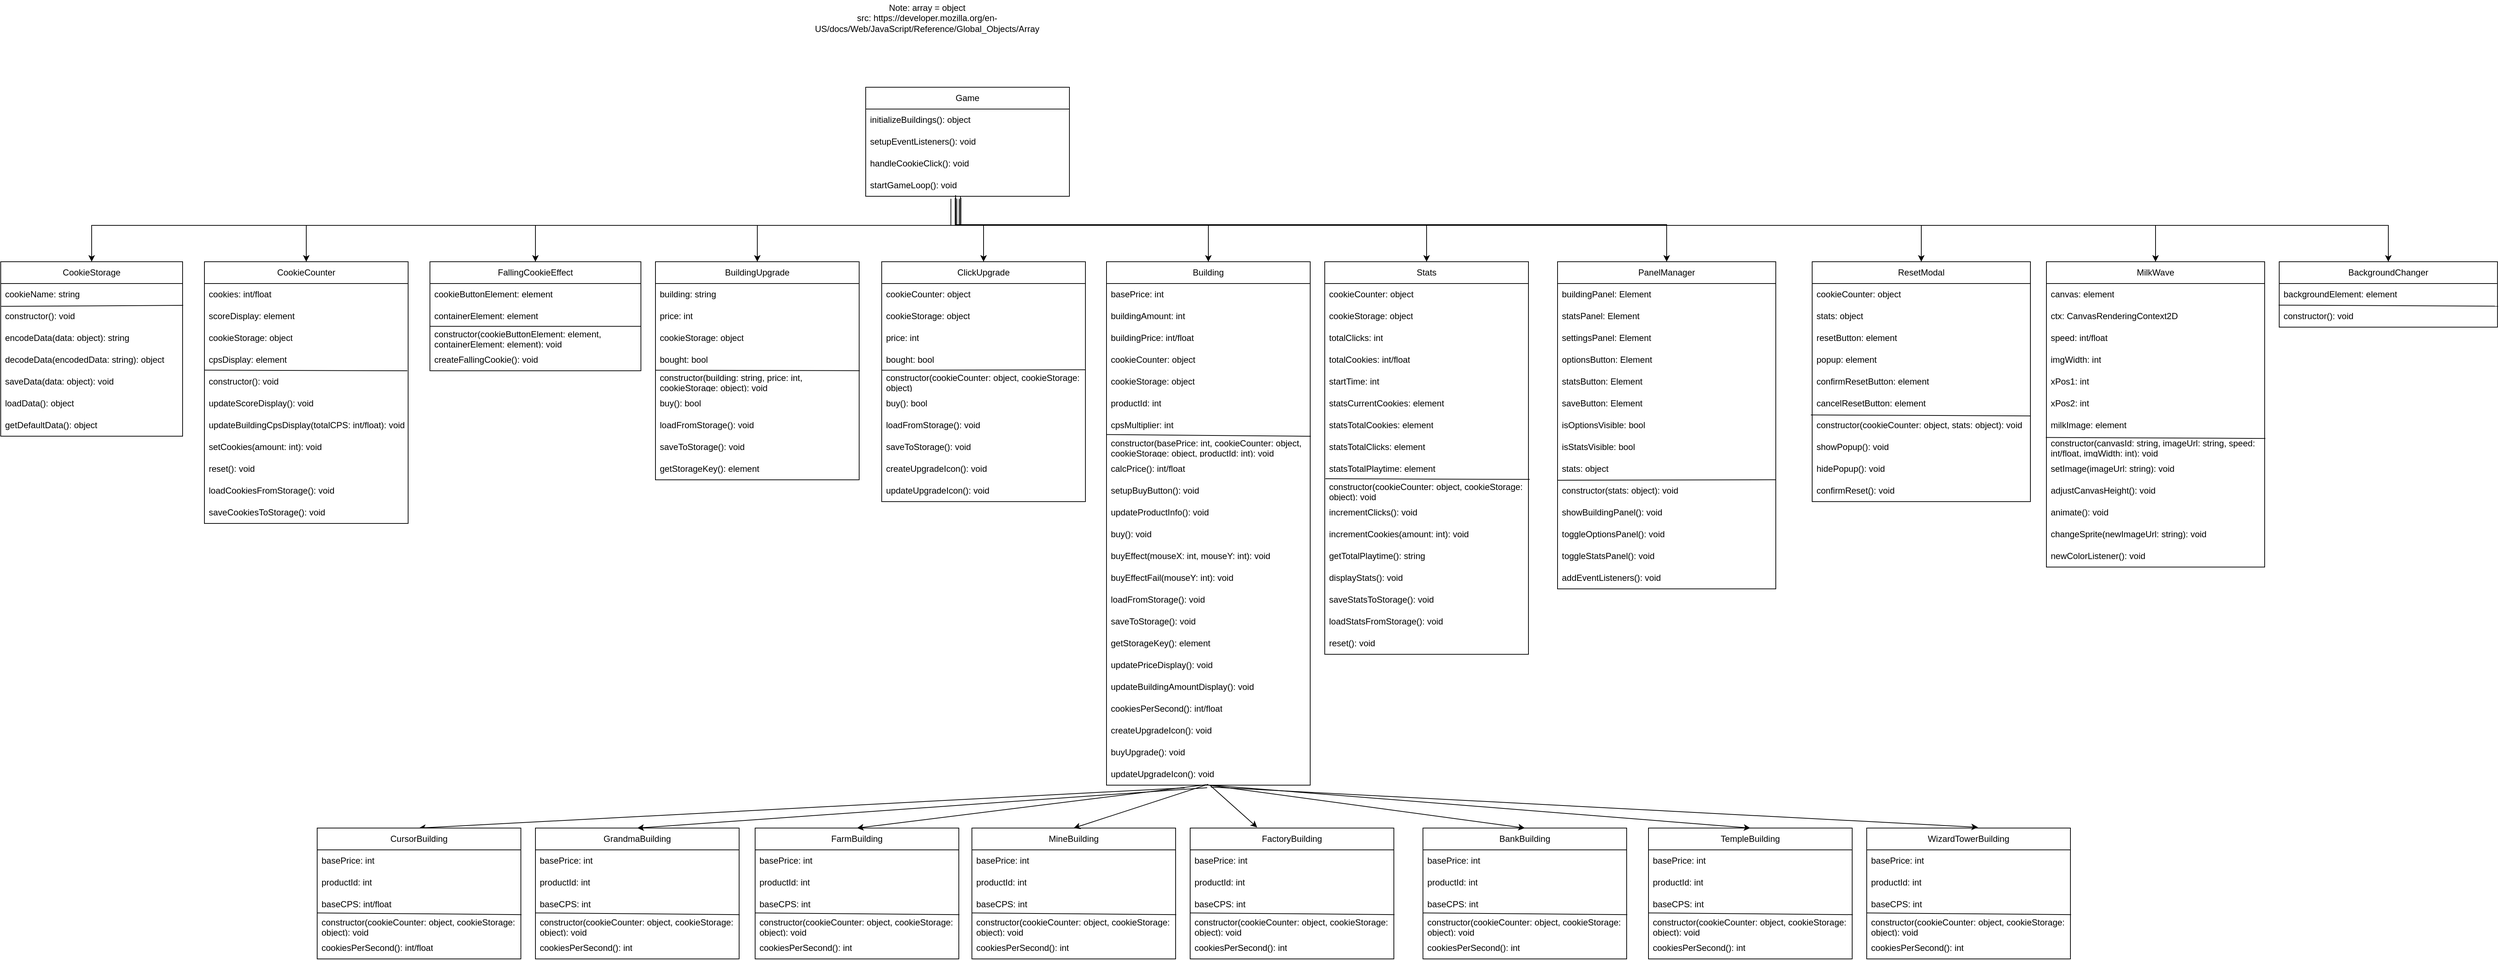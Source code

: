 <mxfile version="24.7.17">
  <diagram id="C5RBs43oDa-KdzZeNtuy" name="Page-1">
    <mxGraphModel dx="5374" dy="1938" grid="1" gridSize="10" guides="1" tooltips="1" connect="1" arrows="1" fold="1" page="1" pageScale="1" pageWidth="827" pageHeight="1169" math="0" shadow="0">
      <root>
        <mxCell id="WIyWlLk6GJQsqaUBKTNV-0" />
        <mxCell id="WIyWlLk6GJQsqaUBKTNV-1" parent="WIyWlLk6GJQsqaUBKTNV-0" />
        <mxCell id="Cc8phH-lFR23OCq78VPs-17" value="" style="edgeStyle=orthogonalEdgeStyle;rounded=0;orthogonalLoop=1;jettySize=auto;html=1;entryX=0.5;entryY=0;entryDx=0;entryDy=0;exitX=0.526;exitY=1;exitDx=0;exitDy=0;exitPerimeter=0;" parent="WIyWlLk6GJQsqaUBKTNV-1" target="Cc8phH-lFR23OCq78VPs-5" edge="1">
          <mxGeometry relative="1" as="geometry">
            <mxPoint x="330.28" y="300" as="sourcePoint" />
            <Array as="points">
              <mxPoint x="330" y="340" />
              <mxPoint x="-864" y="340" />
            </Array>
          </mxGeometry>
        </mxCell>
        <mxCell id="Cc8phH-lFR23OCq78VPs-27" value="" style="edgeStyle=orthogonalEdgeStyle;rounded=0;orthogonalLoop=1;jettySize=auto;html=1;exitX=0.502;exitY=1.222;exitDx=0;exitDy=0;exitPerimeter=0;" parent="WIyWlLk6GJQsqaUBKTNV-1" target="Cc8phH-lFR23OCq78VPs-22" edge="1">
          <mxGeometry relative="1" as="geometry">
            <mxPoint x="323.56" y="306.66" as="sourcePoint" />
            <Array as="points">
              <mxPoint x="324" y="340" />
              <mxPoint x="-569" y="340" />
            </Array>
          </mxGeometry>
        </mxCell>
        <mxCell id="Cc8phH-lFR23OCq78VPs-41" value="" style="edgeStyle=orthogonalEdgeStyle;rounded=0;orthogonalLoop=1;jettySize=auto;html=1;exitX=0.502;exitY=1;exitDx=0;exitDy=0;exitPerimeter=0;" parent="WIyWlLk6GJQsqaUBKTNV-1" target="Cc8phH-lFR23OCq78VPs-36" edge="1">
          <mxGeometry relative="1" as="geometry">
            <mxPoint x="323.56" y="300" as="sourcePoint" />
            <Array as="points">
              <mxPoint x="324" y="340" />
              <mxPoint x="-254" y="340" />
            </Array>
          </mxGeometry>
        </mxCell>
        <mxCell id="Cc8phH-lFR23OCq78VPs-50" value="" style="edgeStyle=orthogonalEdgeStyle;rounded=0;orthogonalLoop=1;jettySize=auto;html=1;exitX=0.52;exitY=1.167;exitDx=0;exitDy=0;exitPerimeter=0;" parent="WIyWlLk6GJQsqaUBKTNV-1" target="Cc8phH-lFR23OCq78VPs-45" edge="1">
          <mxGeometry relative="1" as="geometry">
            <mxPoint x="328.6" y="305.01" as="sourcePoint" />
            <Array as="points">
              <mxPoint x="329" y="340" />
              <mxPoint x="51" y="340" />
            </Array>
          </mxGeometry>
        </mxCell>
        <mxCell id="Cc8phH-lFR23OCq78VPs-63" value="" style="edgeStyle=orthogonalEdgeStyle;rounded=0;orthogonalLoop=1;jettySize=auto;html=1;exitX=0.52;exitY=1.111;exitDx=0;exitDy=0;exitPerimeter=0;" parent="WIyWlLk6GJQsqaUBKTNV-1" target="Cc8phH-lFR23OCq78VPs-58" edge="1">
          <mxGeometry relative="1" as="geometry">
            <mxPoint x="328.6" y="303.33" as="sourcePoint" />
            <Array as="points">
              <mxPoint x="329" y="340" />
              <mxPoint x="362" y="340" />
            </Array>
          </mxGeometry>
        </mxCell>
        <mxCell id="Cc8phH-lFR23OCq78VPs-76" value="" style="edgeStyle=orthogonalEdgeStyle;rounded=0;orthogonalLoop=1;jettySize=auto;html=1;exitX=0.508;exitY=1.111;exitDx=0;exitDy=0;exitPerimeter=0;" parent="WIyWlLk6GJQsqaUBKTNV-1" target="Cc8phH-lFR23OCq78VPs-71" edge="1">
          <mxGeometry relative="1" as="geometry">
            <mxPoint x="325.24" y="303.33" as="sourcePoint" />
            <Array as="points">
              <mxPoint x="325" y="340" />
              <mxPoint x="671" y="340" />
            </Array>
          </mxGeometry>
        </mxCell>
        <mxCell id="Cc8phH-lFR23OCq78VPs-212" value="" style="edgeStyle=orthogonalEdgeStyle;rounded=0;orthogonalLoop=1;jettySize=auto;html=1;exitX=0.479;exitY=1.111;exitDx=0;exitDy=0;exitPerimeter=0;" parent="WIyWlLk6GJQsqaUBKTNV-1" target="Cc8phH-lFR23OCq78VPs-207" edge="1">
          <mxGeometry relative="1" as="geometry">
            <mxPoint x="317.12" y="303.33" as="sourcePoint" />
            <Array as="points">
              <mxPoint x="317" y="340" />
              <mxPoint x="971" y="340" />
            </Array>
          </mxGeometry>
        </mxCell>
        <mxCell id="Cc8phH-lFR23OCq78VPs-249" value="" style="edgeStyle=orthogonalEdgeStyle;rounded=0;orthogonalLoop=1;jettySize=auto;html=1;exitX=0.502;exitY=1.111;exitDx=0;exitDy=0;exitPerimeter=0;" parent="WIyWlLk6GJQsqaUBKTNV-1" target="Cc8phH-lFR23OCq78VPs-244" edge="1">
          <mxGeometry relative="1" as="geometry">
            <mxPoint x="323.56" y="303.33" as="sourcePoint" />
            <Array as="points">
              <mxPoint x="324" y="340" />
              <mxPoint x="1651" y="340" />
            </Array>
          </mxGeometry>
        </mxCell>
        <mxCell id="Cc8phH-lFR23OCq78VPs-0" value="Game" style="swimlane;fontStyle=0;childLayout=stackLayout;horizontal=1;startSize=30;horizontalStack=0;resizeParent=1;resizeParentMax=0;resizeLast=0;collapsible=1;marginBottom=0;whiteSpace=wrap;html=1;" parent="WIyWlLk6GJQsqaUBKTNV-1" vertex="1">
          <mxGeometry x="200" y="150" width="280" height="150" as="geometry" />
        </mxCell>
        <mxCell id="Cc8phH-lFR23OCq78VPs-1" value="initializeBuildings(): object" style="text;strokeColor=none;fillColor=none;align=left;verticalAlign=middle;spacingLeft=4;spacingRight=4;overflow=hidden;points=[[0,0.5],[1,0.5]];portConstraint=eastwest;rotatable=0;whiteSpace=wrap;html=1;" parent="Cc8phH-lFR23OCq78VPs-0" vertex="1">
          <mxGeometry y="30" width="280" height="30" as="geometry" />
        </mxCell>
        <mxCell id="Cc8phH-lFR23OCq78VPs-2" value="setupEventListeners(): void" style="text;strokeColor=none;fillColor=none;align=left;verticalAlign=middle;spacingLeft=4;spacingRight=4;overflow=hidden;points=[[0,0.5],[1,0.5]];portConstraint=eastwest;rotatable=0;whiteSpace=wrap;html=1;" parent="Cc8phH-lFR23OCq78VPs-0" vertex="1">
          <mxGeometry y="60" width="280" height="30" as="geometry" />
        </mxCell>
        <mxCell id="Cc8phH-lFR23OCq78VPs-3" value="handleCookieClick(): void" style="text;strokeColor=none;fillColor=none;align=left;verticalAlign=middle;spacingLeft=4;spacingRight=4;overflow=hidden;points=[[0,0.5],[1,0.5]];portConstraint=eastwest;rotatable=0;whiteSpace=wrap;html=1;" parent="Cc8phH-lFR23OCq78VPs-0" vertex="1">
          <mxGeometry y="90" width="280" height="30" as="geometry" />
        </mxCell>
        <mxCell id="Cc8phH-lFR23OCq78VPs-4" value="startGameLoop(): void" style="text;strokeColor=none;fillColor=none;align=left;verticalAlign=middle;spacingLeft=4;spacingRight=4;overflow=hidden;points=[[0,0.5],[1,0.5]];portConstraint=eastwest;rotatable=0;whiteSpace=wrap;html=1;" parent="Cc8phH-lFR23OCq78VPs-0" vertex="1">
          <mxGeometry y="120" width="280" height="30" as="geometry" />
        </mxCell>
        <mxCell id="Cc8phH-lFR23OCq78VPs-5" value="CookieStorage" style="swimlane;fontStyle=0;childLayout=stackLayout;horizontal=1;startSize=30;horizontalStack=0;resizeParent=1;resizeParentMax=0;resizeLast=0;collapsible=1;marginBottom=0;whiteSpace=wrap;html=1;" parent="WIyWlLk6GJQsqaUBKTNV-1" vertex="1">
          <mxGeometry x="-989" y="390" width="250" height="240" as="geometry" />
        </mxCell>
        <mxCell id="Cc8phH-lFR23OCq78VPs-6" value="cookieName: string" style="text;strokeColor=none;fillColor=none;align=left;verticalAlign=middle;spacingLeft=4;spacingRight=4;overflow=hidden;points=[[0,0.5],[1,0.5]];portConstraint=eastwest;rotatable=0;whiteSpace=wrap;html=1;" parent="Cc8phH-lFR23OCq78VPs-5" vertex="1">
          <mxGeometry y="30" width="250" height="30" as="geometry" />
        </mxCell>
        <mxCell id="Cc8phH-lFR23OCq78VPs-7" value="constructor(): void" style="text;strokeColor=none;fillColor=none;align=left;verticalAlign=middle;spacingLeft=4;spacingRight=4;overflow=hidden;points=[[0,0.5],[1,0.5]];portConstraint=eastwest;rotatable=0;whiteSpace=wrap;html=1;" parent="Cc8phH-lFR23OCq78VPs-5" vertex="1">
          <mxGeometry y="60" width="250" height="30" as="geometry" />
        </mxCell>
        <mxCell id="NHVAxJIkrhw_SMThc-An-2" value="encodeData(data: object): string" style="text;strokeColor=none;fillColor=none;align=left;verticalAlign=middle;spacingLeft=4;spacingRight=4;overflow=hidden;points=[[0,0.5],[1,0.5]];portConstraint=eastwest;rotatable=0;whiteSpace=wrap;html=1;" vertex="1" parent="Cc8phH-lFR23OCq78VPs-5">
          <mxGeometry y="90" width="250" height="30" as="geometry" />
        </mxCell>
        <mxCell id="Cc8phH-lFR23OCq78VPs-8" value="decodeData(encodedData: string): object" style="text;strokeColor=none;fillColor=none;align=left;verticalAlign=middle;spacingLeft=4;spacingRight=4;overflow=hidden;points=[[0,0.5],[1,0.5]];portConstraint=eastwest;rotatable=0;whiteSpace=wrap;html=1;" parent="Cc8phH-lFR23OCq78VPs-5" vertex="1">
          <mxGeometry y="120" width="250" height="30" as="geometry" />
        </mxCell>
        <mxCell id="Cc8phH-lFR23OCq78VPs-20" value="saveData(data: object): void" style="text;strokeColor=none;fillColor=none;align=left;verticalAlign=middle;spacingLeft=4;spacingRight=4;overflow=hidden;points=[[0,0.5],[1,0.5]];portConstraint=eastwest;rotatable=0;whiteSpace=wrap;html=1;" parent="Cc8phH-lFR23OCq78VPs-5" vertex="1">
          <mxGeometry y="150" width="250" height="30" as="geometry" />
        </mxCell>
        <mxCell id="Cc8phH-lFR23OCq78VPs-21" value="loadData(): object" style="text;strokeColor=none;fillColor=none;align=left;verticalAlign=middle;spacingLeft=4;spacingRight=4;overflow=hidden;points=[[0,0.5],[1,0.5]];portConstraint=eastwest;rotatable=0;whiteSpace=wrap;html=1;" parent="Cc8phH-lFR23OCq78VPs-5" vertex="1">
          <mxGeometry y="180" width="250" height="30" as="geometry" />
        </mxCell>
        <mxCell id="NHVAxJIkrhw_SMThc-An-0" value="getDefaultData(): object" style="text;strokeColor=none;fillColor=none;align=left;verticalAlign=middle;spacingLeft=4;spacingRight=4;overflow=hidden;points=[[0,0.5],[1,0.5]];portConstraint=eastwest;rotatable=0;whiteSpace=wrap;html=1;" vertex="1" parent="Cc8phH-lFR23OCq78VPs-5">
          <mxGeometry y="210" width="250" height="30" as="geometry" />
        </mxCell>
        <mxCell id="Cc8phH-lFR23OCq78VPs-18" value="" style="endArrow=none;html=1;rounded=0;exitX=0.003;exitY=1.047;exitDx=0;exitDy=0;exitPerimeter=0;entryX=1.003;entryY=1.001;entryDx=0;entryDy=0;entryPerimeter=0;" parent="Cc8phH-lFR23OCq78VPs-5" source="Cc8phH-lFR23OCq78VPs-6" target="Cc8phH-lFR23OCq78VPs-6" edge="1">
          <mxGeometry width="50" height="50" relative="1" as="geometry">
            <mxPoint x="180" y="100" as="sourcePoint" />
            <mxPoint x="230" y="50" as="targetPoint" />
          </mxGeometry>
        </mxCell>
        <mxCell id="Cc8phH-lFR23OCq78VPs-19" value="Note: array = object&lt;div&gt;src: https://developer.mozilla.org/en-US/docs/Web/JavaScript/Reference/Global_Objects/Array&lt;/div&gt;" style="text;html=1;align=center;verticalAlign=middle;whiteSpace=wrap;rounded=0;" parent="WIyWlLk6GJQsqaUBKTNV-1" vertex="1">
          <mxGeometry x="60" y="30" width="449" height="50" as="geometry" />
        </mxCell>
        <mxCell id="Cc8phH-lFR23OCq78VPs-22" value="CookieCounter" style="swimlane;fontStyle=0;childLayout=stackLayout;horizontal=1;startSize=30;horizontalStack=0;resizeParent=1;resizeParentMax=0;resizeLast=0;collapsible=1;marginBottom=0;whiteSpace=wrap;html=1;" parent="WIyWlLk6GJQsqaUBKTNV-1" vertex="1">
          <mxGeometry x="-709" y="390" width="280" height="360" as="geometry" />
        </mxCell>
        <mxCell id="Cc8phH-lFR23OCq78VPs-23" value="cookies: int/float" style="text;strokeColor=none;fillColor=none;align=left;verticalAlign=middle;spacingLeft=4;spacingRight=4;overflow=hidden;points=[[0,0.5],[1,0.5]];portConstraint=eastwest;rotatable=0;whiteSpace=wrap;html=1;" parent="Cc8phH-lFR23OCq78VPs-22" vertex="1">
          <mxGeometry y="30" width="280" height="30" as="geometry" />
        </mxCell>
        <mxCell id="Cc8phH-lFR23OCq78VPs-24" value="scoreDisplay: element" style="text;strokeColor=none;fillColor=none;align=left;verticalAlign=middle;spacingLeft=4;spacingRight=4;overflow=hidden;points=[[0,0.5],[1,0.5]];portConstraint=eastwest;rotatable=0;whiteSpace=wrap;html=1;" parent="Cc8phH-lFR23OCq78VPs-22" vertex="1">
          <mxGeometry y="60" width="280" height="30" as="geometry" />
        </mxCell>
        <mxCell id="Cc8phH-lFR23OCq78VPs-25" value="cookieStorage: object" style="text;strokeColor=none;fillColor=none;align=left;verticalAlign=middle;spacingLeft=4;spacingRight=4;overflow=hidden;points=[[0,0.5],[1,0.5]];portConstraint=eastwest;rotatable=0;whiteSpace=wrap;html=1;" parent="Cc8phH-lFR23OCq78VPs-22" vertex="1">
          <mxGeometry y="90" width="280" height="30" as="geometry" />
        </mxCell>
        <mxCell id="Cc8phH-lFR23OCq78VPs-26" value="cpsDisplay: element" style="text;strokeColor=none;fillColor=none;align=left;verticalAlign=middle;spacingLeft=4;spacingRight=4;overflow=hidden;points=[[0,0.5],[1,0.5]];portConstraint=eastwest;rotatable=0;whiteSpace=wrap;html=1;" parent="Cc8phH-lFR23OCq78VPs-22" vertex="1">
          <mxGeometry y="120" width="280" height="30" as="geometry" />
        </mxCell>
        <mxCell id="Cc8phH-lFR23OCq78VPs-28" value="constructor(): void" style="text;strokeColor=none;fillColor=none;align=left;verticalAlign=middle;spacingLeft=4;spacingRight=4;overflow=hidden;points=[[0,0.5],[1,0.5]];portConstraint=eastwest;rotatable=0;whiteSpace=wrap;html=1;" parent="Cc8phH-lFR23OCq78VPs-22" vertex="1">
          <mxGeometry y="150" width="280" height="30" as="geometry" />
        </mxCell>
        <mxCell id="NHVAxJIkrhw_SMThc-An-1" value="updateScoreDisplay(): void" style="text;strokeColor=none;fillColor=none;align=left;verticalAlign=middle;spacingLeft=4;spacingRight=4;overflow=hidden;points=[[0,0.5],[1,0.5]];portConstraint=eastwest;rotatable=0;whiteSpace=wrap;html=1;" vertex="1" parent="Cc8phH-lFR23OCq78VPs-22">
          <mxGeometry y="180" width="280" height="30" as="geometry" />
        </mxCell>
        <mxCell id="Cc8phH-lFR23OCq78VPs-30" value="updateBuildingCpsDisplay(totalCPS: int/float): void" style="text;strokeColor=none;fillColor=none;align=left;verticalAlign=middle;spacingLeft=4;spacingRight=4;overflow=hidden;points=[[0,0.5],[1,0.5]];portConstraint=eastwest;rotatable=0;whiteSpace=wrap;html=1;" parent="Cc8phH-lFR23OCq78VPs-22" vertex="1">
          <mxGeometry y="210" width="280" height="30" as="geometry" />
        </mxCell>
        <mxCell id="Cc8phH-lFR23OCq78VPs-31" value="setCookies(amount: int): void" style="text;strokeColor=none;fillColor=none;align=left;verticalAlign=middle;spacingLeft=4;spacingRight=4;overflow=hidden;points=[[0,0.5],[1,0.5]];portConstraint=eastwest;rotatable=0;whiteSpace=wrap;html=1;" parent="Cc8phH-lFR23OCq78VPs-22" vertex="1">
          <mxGeometry y="240" width="280" height="30" as="geometry" />
        </mxCell>
        <mxCell id="Cc8phH-lFR23OCq78VPs-32" value="reset(): void" style="text;strokeColor=none;fillColor=none;align=left;verticalAlign=middle;spacingLeft=4;spacingRight=4;overflow=hidden;points=[[0,0.5],[1,0.5]];portConstraint=eastwest;rotatable=0;whiteSpace=wrap;html=1;" parent="Cc8phH-lFR23OCq78VPs-22" vertex="1">
          <mxGeometry y="270" width="280" height="30" as="geometry" />
        </mxCell>
        <mxCell id="Cc8phH-lFR23OCq78VPs-33" value="loadCookiesFromStorage(): void" style="text;strokeColor=none;fillColor=none;align=left;verticalAlign=middle;spacingLeft=4;spacingRight=4;overflow=hidden;points=[[0,0.5],[1,0.5]];portConstraint=eastwest;rotatable=0;whiteSpace=wrap;html=1;" parent="Cc8phH-lFR23OCq78VPs-22" vertex="1">
          <mxGeometry y="300" width="280" height="30" as="geometry" />
        </mxCell>
        <mxCell id="Cc8phH-lFR23OCq78VPs-34" value="saveCookiesToStorage(): void" style="text;strokeColor=none;fillColor=none;align=left;verticalAlign=middle;spacingLeft=4;spacingRight=4;overflow=hidden;points=[[0,0.5],[1,0.5]];portConstraint=eastwest;rotatable=0;whiteSpace=wrap;html=1;" parent="Cc8phH-lFR23OCq78VPs-22" vertex="1">
          <mxGeometry y="330" width="280" height="30" as="geometry" />
        </mxCell>
        <mxCell id="Cc8phH-lFR23OCq78VPs-29" value="" style="endArrow=none;html=1;rounded=0;exitX=0.002;exitY=0.972;exitDx=0;exitDy=0;exitPerimeter=0;entryX=0.996;entryY=1;entryDx=0;entryDy=0;entryPerimeter=0;" parent="Cc8phH-lFR23OCq78VPs-22" source="Cc8phH-lFR23OCq78VPs-26" target="Cc8phH-lFR23OCq78VPs-26" edge="1">
          <mxGeometry width="50" height="50" relative="1" as="geometry">
            <mxPoint x="70" y="95" as="sourcePoint" />
            <mxPoint x="120" y="45" as="targetPoint" />
          </mxGeometry>
        </mxCell>
        <mxCell id="Cc8phH-lFR23OCq78VPs-36" value="FallingCookieEffect" style="swimlane;fontStyle=0;childLayout=stackLayout;horizontal=1;startSize=30;horizontalStack=0;resizeParent=1;resizeParentMax=0;resizeLast=0;collapsible=1;marginBottom=0;whiteSpace=wrap;html=1;" parent="WIyWlLk6GJQsqaUBKTNV-1" vertex="1">
          <mxGeometry x="-399" y="390" width="290" height="150" as="geometry" />
        </mxCell>
        <mxCell id="Cc8phH-lFR23OCq78VPs-37" value="cookieButtonElement: element" style="text;strokeColor=none;fillColor=none;align=left;verticalAlign=middle;spacingLeft=4;spacingRight=4;overflow=hidden;points=[[0,0.5],[1,0.5]];portConstraint=eastwest;rotatable=0;whiteSpace=wrap;html=1;" parent="Cc8phH-lFR23OCq78VPs-36" vertex="1">
          <mxGeometry y="30" width="290" height="30" as="geometry" />
        </mxCell>
        <mxCell id="Cc8phH-lFR23OCq78VPs-38" value="containerElement: element" style="text;strokeColor=none;fillColor=none;align=left;verticalAlign=middle;spacingLeft=4;spacingRight=4;overflow=hidden;points=[[0,0.5],[1,0.5]];portConstraint=eastwest;rotatable=0;whiteSpace=wrap;html=1;" parent="Cc8phH-lFR23OCq78VPs-36" vertex="1">
          <mxGeometry y="60" width="290" height="30" as="geometry" />
        </mxCell>
        <mxCell id="Cc8phH-lFR23OCq78VPs-39" value="constructor(cookieButtonElement: element, containerElement: element): void" style="text;strokeColor=none;fillColor=none;align=left;verticalAlign=middle;spacingLeft=4;spacingRight=4;overflow=hidden;points=[[0,0.5],[1,0.5]];portConstraint=eastwest;rotatable=0;whiteSpace=wrap;html=1;" parent="Cc8phH-lFR23OCq78VPs-36" vertex="1">
          <mxGeometry y="90" width="290" height="30" as="geometry" />
        </mxCell>
        <mxCell id="Cc8phH-lFR23OCq78VPs-42" value="createFallingCookie(): void" style="text;strokeColor=none;fillColor=none;align=left;verticalAlign=middle;spacingLeft=4;spacingRight=4;overflow=hidden;points=[[0,0.5],[1,0.5]];portConstraint=eastwest;rotatable=0;whiteSpace=wrap;html=1;" parent="Cc8phH-lFR23OCq78VPs-36" vertex="1">
          <mxGeometry y="120" width="290" height="30" as="geometry" />
        </mxCell>
        <mxCell id="Cc8phH-lFR23OCq78VPs-43" value="" style="endArrow=none;html=1;rounded=0;entryX=-0.002;entryY=0.962;entryDx=0;entryDy=0;entryPerimeter=0;exitX=0.999;exitY=0.962;exitDx=0;exitDy=0;exitPerimeter=0;" parent="Cc8phH-lFR23OCq78VPs-36" source="Cc8phH-lFR23OCq78VPs-38" target="Cc8phH-lFR23OCq78VPs-38" edge="1">
          <mxGeometry width="50" height="50" relative="1" as="geometry">
            <mxPoint x="-10" y="200" as="sourcePoint" />
            <mxPoint x="40" y="150" as="targetPoint" />
          </mxGeometry>
        </mxCell>
        <mxCell id="Cc8phH-lFR23OCq78VPs-45" value="BuildingUpgrade" style="swimlane;fontStyle=0;childLayout=stackLayout;horizontal=1;startSize=30;horizontalStack=0;resizeParent=1;resizeParentMax=0;resizeLast=0;collapsible=1;marginBottom=0;whiteSpace=wrap;html=1;" parent="WIyWlLk6GJQsqaUBKTNV-1" vertex="1">
          <mxGeometry x="-89" y="390" width="280" height="300" as="geometry" />
        </mxCell>
        <mxCell id="Cc8phH-lFR23OCq78VPs-46" value="building: string" style="text;strokeColor=none;fillColor=none;align=left;verticalAlign=middle;spacingLeft=4;spacingRight=4;overflow=hidden;points=[[0,0.5],[1,0.5]];portConstraint=eastwest;rotatable=0;whiteSpace=wrap;html=1;" parent="Cc8phH-lFR23OCq78VPs-45" vertex="1">
          <mxGeometry y="30" width="280" height="30" as="geometry" />
        </mxCell>
        <mxCell id="Cc8phH-lFR23OCq78VPs-47" value="price: int" style="text;strokeColor=none;fillColor=none;align=left;verticalAlign=middle;spacingLeft=4;spacingRight=4;overflow=hidden;points=[[0,0.5],[1,0.5]];portConstraint=eastwest;rotatable=0;whiteSpace=wrap;html=1;" parent="Cc8phH-lFR23OCq78VPs-45" vertex="1">
          <mxGeometry y="60" width="280" height="30" as="geometry" />
        </mxCell>
        <mxCell id="Cc8phH-lFR23OCq78VPs-48" value="cookieStorage: object" style="text;strokeColor=none;fillColor=none;align=left;verticalAlign=middle;spacingLeft=4;spacingRight=4;overflow=hidden;points=[[0,0.5],[1,0.5]];portConstraint=eastwest;rotatable=0;whiteSpace=wrap;html=1;" parent="Cc8phH-lFR23OCq78VPs-45" vertex="1">
          <mxGeometry y="90" width="280" height="30" as="geometry" />
        </mxCell>
        <mxCell id="Cc8phH-lFR23OCq78VPs-49" value="bought: bool" style="text;strokeColor=none;fillColor=none;align=left;verticalAlign=middle;spacingLeft=4;spacingRight=4;overflow=hidden;points=[[0,0.5],[1,0.5]];portConstraint=eastwest;rotatable=0;whiteSpace=wrap;html=1;" parent="Cc8phH-lFR23OCq78VPs-45" vertex="1">
          <mxGeometry y="120" width="280" height="30" as="geometry" />
        </mxCell>
        <mxCell id="Cc8phH-lFR23OCq78VPs-51" value="constructor(building: string, price: int, cookieStorage: object): void" style="text;strokeColor=none;fillColor=none;align=left;verticalAlign=middle;spacingLeft=4;spacingRight=4;overflow=hidden;points=[[0,0.5],[1,0.5]];portConstraint=eastwest;rotatable=0;whiteSpace=wrap;html=1;" parent="Cc8phH-lFR23OCq78VPs-45" vertex="1">
          <mxGeometry y="150" width="280" height="30" as="geometry" />
        </mxCell>
        <mxCell id="Cc8phH-lFR23OCq78VPs-53" value="buy(): bool" style="text;strokeColor=none;fillColor=none;align=left;verticalAlign=middle;spacingLeft=4;spacingRight=4;overflow=hidden;points=[[0,0.5],[1,0.5]];portConstraint=eastwest;rotatable=0;whiteSpace=wrap;html=1;" parent="Cc8phH-lFR23OCq78VPs-45" vertex="1">
          <mxGeometry y="180" width="280" height="30" as="geometry" />
        </mxCell>
        <mxCell id="Cc8phH-lFR23OCq78VPs-54" value="loadFromStorage(): void" style="text;strokeColor=none;fillColor=none;align=left;verticalAlign=middle;spacingLeft=4;spacingRight=4;overflow=hidden;points=[[0,0.5],[1,0.5]];portConstraint=eastwest;rotatable=0;whiteSpace=wrap;html=1;" parent="Cc8phH-lFR23OCq78VPs-45" vertex="1">
          <mxGeometry y="210" width="280" height="30" as="geometry" />
        </mxCell>
        <mxCell id="Cc8phH-lFR23OCq78VPs-55" value="saveToStorage(): void" style="text;strokeColor=none;fillColor=none;align=left;verticalAlign=middle;spacingLeft=4;spacingRight=4;overflow=hidden;points=[[0,0.5],[1,0.5]];portConstraint=eastwest;rotatable=0;whiteSpace=wrap;html=1;" parent="Cc8phH-lFR23OCq78VPs-45" vertex="1">
          <mxGeometry y="240" width="280" height="30" as="geometry" />
        </mxCell>
        <mxCell id="Cc8phH-lFR23OCq78VPs-56" value="getStorageKey(): element" style="text;strokeColor=none;fillColor=none;align=left;verticalAlign=middle;spacingLeft=4;spacingRight=4;overflow=hidden;points=[[0,0.5],[1,0.5]];portConstraint=eastwest;rotatable=0;whiteSpace=wrap;html=1;" parent="Cc8phH-lFR23OCq78VPs-45" vertex="1">
          <mxGeometry y="270" width="280" height="30" as="geometry" />
        </mxCell>
        <mxCell id="Cc8phH-lFR23OCq78VPs-52" value="" style="endArrow=none;html=1;rounded=0;entryX=0;entryY=0.974;entryDx=0;entryDy=0;entryPerimeter=0;exitX=1.003;exitY=0.994;exitDx=0;exitDy=0;exitPerimeter=0;" parent="Cc8phH-lFR23OCq78VPs-45" source="Cc8phH-lFR23OCq78VPs-49" target="Cc8phH-lFR23OCq78VPs-49" edge="1">
          <mxGeometry width="50" height="50" relative="1" as="geometry">
            <mxPoint x="110" y="160" as="sourcePoint" />
            <mxPoint x="160" y="110" as="targetPoint" />
          </mxGeometry>
        </mxCell>
        <mxCell id="Cc8phH-lFR23OCq78VPs-58" value="ClickUpgrade" style="swimlane;fontStyle=0;childLayout=stackLayout;horizontal=1;startSize=30;horizontalStack=0;resizeParent=1;resizeParentMax=0;resizeLast=0;collapsible=1;marginBottom=0;whiteSpace=wrap;html=1;" parent="WIyWlLk6GJQsqaUBKTNV-1" vertex="1">
          <mxGeometry x="222" y="390" width="280" height="330" as="geometry" />
        </mxCell>
        <mxCell id="Cc8phH-lFR23OCq78VPs-59" value="cookieCounter: object" style="text;strokeColor=none;fillColor=none;align=left;verticalAlign=middle;spacingLeft=4;spacingRight=4;overflow=hidden;points=[[0,0.5],[1,0.5]];portConstraint=eastwest;rotatable=0;whiteSpace=wrap;html=1;" parent="Cc8phH-lFR23OCq78VPs-58" vertex="1">
          <mxGeometry y="30" width="280" height="30" as="geometry" />
        </mxCell>
        <mxCell id="Cc8phH-lFR23OCq78VPs-60" value="cookieStorage: object" style="text;strokeColor=none;fillColor=none;align=left;verticalAlign=middle;spacingLeft=4;spacingRight=4;overflow=hidden;points=[[0,0.5],[1,0.5]];portConstraint=eastwest;rotatable=0;whiteSpace=wrap;html=1;" parent="Cc8phH-lFR23OCq78VPs-58" vertex="1">
          <mxGeometry y="60" width="280" height="30" as="geometry" />
        </mxCell>
        <mxCell id="Cc8phH-lFR23OCq78VPs-61" value="price: int" style="text;strokeColor=none;fillColor=none;align=left;verticalAlign=middle;spacingLeft=4;spacingRight=4;overflow=hidden;points=[[0,0.5],[1,0.5]];portConstraint=eastwest;rotatable=0;whiteSpace=wrap;html=1;" parent="Cc8phH-lFR23OCq78VPs-58" vertex="1">
          <mxGeometry y="90" width="280" height="30" as="geometry" />
        </mxCell>
        <mxCell id="Cc8phH-lFR23OCq78VPs-62" value="bought: bool" style="text;strokeColor=none;fillColor=none;align=left;verticalAlign=middle;spacingLeft=4;spacingRight=4;overflow=hidden;points=[[0,0.5],[1,0.5]];portConstraint=eastwest;rotatable=0;whiteSpace=wrap;html=1;" parent="Cc8phH-lFR23OCq78VPs-58" vertex="1">
          <mxGeometry y="120" width="280" height="30" as="geometry" />
        </mxCell>
        <mxCell id="Cc8phH-lFR23OCq78VPs-64" value="constructor(cookieCounter: object, cookieStorage: object)" style="text;strokeColor=none;fillColor=none;align=left;verticalAlign=middle;spacingLeft=4;spacingRight=4;overflow=hidden;points=[[0,0.5],[1,0.5]];portConstraint=eastwest;rotatable=0;whiteSpace=wrap;html=1;" parent="Cc8phH-lFR23OCq78VPs-58" vertex="1">
          <mxGeometry y="150" width="280" height="30" as="geometry" />
        </mxCell>
        <mxCell id="Cc8phH-lFR23OCq78VPs-66" value="buy(): bool" style="text;strokeColor=none;fillColor=none;align=left;verticalAlign=middle;spacingLeft=4;spacingRight=4;overflow=hidden;points=[[0,0.5],[1,0.5]];portConstraint=eastwest;rotatable=0;whiteSpace=wrap;html=1;" parent="Cc8phH-lFR23OCq78VPs-58" vertex="1">
          <mxGeometry y="180" width="280" height="30" as="geometry" />
        </mxCell>
        <mxCell id="Cc8phH-lFR23OCq78VPs-67" value="loadFromStorage(): void" style="text;strokeColor=none;fillColor=none;align=left;verticalAlign=middle;spacingLeft=4;spacingRight=4;overflow=hidden;points=[[0,0.5],[1,0.5]];portConstraint=eastwest;rotatable=0;whiteSpace=wrap;html=1;" parent="Cc8phH-lFR23OCq78VPs-58" vertex="1">
          <mxGeometry y="210" width="280" height="30" as="geometry" />
        </mxCell>
        <mxCell id="Cc8phH-lFR23OCq78VPs-68" value="saveToStorage(): void" style="text;strokeColor=none;fillColor=none;align=left;verticalAlign=middle;spacingLeft=4;spacingRight=4;overflow=hidden;points=[[0,0.5],[1,0.5]];portConstraint=eastwest;rotatable=0;whiteSpace=wrap;html=1;" parent="Cc8phH-lFR23OCq78VPs-58" vertex="1">
          <mxGeometry y="240" width="280" height="30" as="geometry" />
        </mxCell>
        <mxCell id="Cc8phH-lFR23OCq78VPs-69" value="createUpgradeIcon(): void" style="text;strokeColor=none;fillColor=none;align=left;verticalAlign=middle;spacingLeft=4;spacingRight=4;overflow=hidden;points=[[0,0.5],[1,0.5]];portConstraint=eastwest;rotatable=0;whiteSpace=wrap;html=1;" parent="Cc8phH-lFR23OCq78VPs-58" vertex="1">
          <mxGeometry y="270" width="280" height="30" as="geometry" />
        </mxCell>
        <mxCell id="Cc8phH-lFR23OCq78VPs-70" value="updateUpgradeIcon(): void" style="text;strokeColor=none;fillColor=none;align=left;verticalAlign=middle;spacingLeft=4;spacingRight=4;overflow=hidden;points=[[0,0.5],[1,0.5]];portConstraint=eastwest;rotatable=0;whiteSpace=wrap;html=1;" parent="Cc8phH-lFR23OCq78VPs-58" vertex="1">
          <mxGeometry y="300" width="280" height="30" as="geometry" />
        </mxCell>
        <mxCell id="Cc8phH-lFR23OCq78VPs-65" value="" style="endArrow=none;html=1;rounded=0;entryX=0;entryY=0.974;entryDx=0;entryDy=0;entryPerimeter=0;exitX=1;exitY=0.954;exitDx=0;exitDy=0;exitPerimeter=0;" parent="Cc8phH-lFR23OCq78VPs-58" source="Cc8phH-lFR23OCq78VPs-62" target="Cc8phH-lFR23OCq78VPs-62" edge="1">
          <mxGeometry width="50" height="50" relative="1" as="geometry">
            <mxPoint x="109" y="200" as="sourcePoint" />
            <mxPoint x="159" y="150" as="targetPoint" />
          </mxGeometry>
        </mxCell>
        <mxCell id="Cc8phH-lFR23OCq78VPs-145" value="" style="rounded=0;orthogonalLoop=1;jettySize=auto;html=1;exitX=0.383;exitY=1.125;exitDx=0;exitDy=0;exitPerimeter=0;entryX=0.5;entryY=0;entryDx=0;entryDy=0;" parent="WIyWlLk6GJQsqaUBKTNV-1" source="Cc8phH-lFR23OCq78VPs-95" target="Cc8phH-lFR23OCq78VPs-121" edge="1">
          <mxGeometry relative="1" as="geometry" />
        </mxCell>
        <mxCell id="Cc8phH-lFR23OCq78VPs-71" value="Building" style="swimlane;fontStyle=0;childLayout=stackLayout;horizontal=1;startSize=30;horizontalStack=0;resizeParent=1;resizeParentMax=0;resizeLast=0;collapsible=1;marginBottom=0;whiteSpace=wrap;html=1;" parent="WIyWlLk6GJQsqaUBKTNV-1" vertex="1">
          <mxGeometry x="531" y="390" width="280" height="720" as="geometry" />
        </mxCell>
        <mxCell id="Cc8phH-lFR23OCq78VPs-72" value="basePrice: int" style="text;strokeColor=none;fillColor=none;align=left;verticalAlign=middle;spacingLeft=4;spacingRight=4;overflow=hidden;points=[[0,0.5],[1,0.5]];portConstraint=eastwest;rotatable=0;whiteSpace=wrap;html=1;" parent="Cc8phH-lFR23OCq78VPs-71" vertex="1">
          <mxGeometry y="30" width="280" height="30" as="geometry" />
        </mxCell>
        <mxCell id="Cc8phH-lFR23OCq78VPs-73" value="buildingAmount: int" style="text;strokeColor=none;fillColor=none;align=left;verticalAlign=middle;spacingLeft=4;spacingRight=4;overflow=hidden;points=[[0,0.5],[1,0.5]];portConstraint=eastwest;rotatable=0;whiteSpace=wrap;html=1;" parent="Cc8phH-lFR23OCq78VPs-71" vertex="1">
          <mxGeometry y="60" width="280" height="30" as="geometry" />
        </mxCell>
        <mxCell id="Cc8phH-lFR23OCq78VPs-74" value="buildingPrice: int/float" style="text;strokeColor=none;fillColor=none;align=left;verticalAlign=middle;spacingLeft=4;spacingRight=4;overflow=hidden;points=[[0,0.5],[1,0.5]];portConstraint=eastwest;rotatable=0;whiteSpace=wrap;html=1;" parent="Cc8phH-lFR23OCq78VPs-71" vertex="1">
          <mxGeometry y="90" width="280" height="30" as="geometry" />
        </mxCell>
        <mxCell id="Cc8phH-lFR23OCq78VPs-75" value="cookieCounter: object" style="text;strokeColor=none;fillColor=none;align=left;verticalAlign=middle;spacingLeft=4;spacingRight=4;overflow=hidden;points=[[0,0.5],[1,0.5]];portConstraint=eastwest;rotatable=0;whiteSpace=wrap;html=1;" parent="Cc8phH-lFR23OCq78VPs-71" vertex="1">
          <mxGeometry y="120" width="280" height="30" as="geometry" />
        </mxCell>
        <mxCell id="Cc8phH-lFR23OCq78VPs-77" value="cookieStorage: object" style="text;strokeColor=none;fillColor=none;align=left;verticalAlign=middle;spacingLeft=4;spacingRight=4;overflow=hidden;points=[[0,0.5],[1,0.5]];portConstraint=eastwest;rotatable=0;whiteSpace=wrap;html=1;" parent="Cc8phH-lFR23OCq78VPs-71" vertex="1">
          <mxGeometry y="150" width="280" height="30" as="geometry" />
        </mxCell>
        <mxCell id="Cc8phH-lFR23OCq78VPs-78" value="productId: int" style="text;strokeColor=none;fillColor=none;align=left;verticalAlign=middle;spacingLeft=4;spacingRight=4;overflow=hidden;points=[[0,0.5],[1,0.5]];portConstraint=eastwest;rotatable=0;whiteSpace=wrap;html=1;" parent="Cc8phH-lFR23OCq78VPs-71" vertex="1">
          <mxGeometry y="180" width="280" height="30" as="geometry" />
        </mxCell>
        <mxCell id="Cc8phH-lFR23OCq78VPs-79" value="cpsMultiplier: int" style="text;strokeColor=none;fillColor=none;align=left;verticalAlign=middle;spacingLeft=4;spacingRight=4;overflow=hidden;points=[[0,0.5],[1,0.5]];portConstraint=eastwest;rotatable=0;whiteSpace=wrap;html=1;" parent="Cc8phH-lFR23OCq78VPs-71" vertex="1">
          <mxGeometry y="210" width="280" height="30" as="geometry" />
        </mxCell>
        <mxCell id="Cc8phH-lFR23OCq78VPs-80" value="constructor(basePrice: int, cookieCounter: object, cookieStorage: object, productId: int): void" style="text;strokeColor=none;fillColor=none;align=left;verticalAlign=middle;spacingLeft=4;spacingRight=4;overflow=hidden;points=[[0,0.5],[1,0.5]];portConstraint=eastwest;rotatable=0;whiteSpace=wrap;html=1;" parent="Cc8phH-lFR23OCq78VPs-71" vertex="1">
          <mxGeometry y="240" width="280" height="30" as="geometry" />
        </mxCell>
        <mxCell id="Cc8phH-lFR23OCq78VPs-82" value="calcPrice(): int/float" style="text;strokeColor=none;fillColor=none;align=left;verticalAlign=middle;spacingLeft=4;spacingRight=4;overflow=hidden;points=[[0,0.5],[1,0.5]];portConstraint=eastwest;rotatable=0;whiteSpace=wrap;html=1;" parent="Cc8phH-lFR23OCq78VPs-71" vertex="1">
          <mxGeometry y="270" width="280" height="30" as="geometry" />
        </mxCell>
        <mxCell id="Cc8phH-lFR23OCq78VPs-83" value="setupBuyButton(): void" style="text;strokeColor=none;fillColor=none;align=left;verticalAlign=middle;spacingLeft=4;spacingRight=4;overflow=hidden;points=[[0,0.5],[1,0.5]];portConstraint=eastwest;rotatable=0;whiteSpace=wrap;html=1;" parent="Cc8phH-lFR23OCq78VPs-71" vertex="1">
          <mxGeometry y="300" width="280" height="30" as="geometry" />
        </mxCell>
        <mxCell id="NHVAxJIkrhw_SMThc-An-3" value="updateProductInfo(): void" style="text;strokeColor=none;fillColor=none;align=left;verticalAlign=middle;spacingLeft=4;spacingRight=4;overflow=hidden;points=[[0,0.5],[1,0.5]];portConstraint=eastwest;rotatable=0;whiteSpace=wrap;html=1;" vertex="1" parent="Cc8phH-lFR23OCq78VPs-71">
          <mxGeometry y="330" width="280" height="30" as="geometry" />
        </mxCell>
        <mxCell id="Cc8phH-lFR23OCq78VPs-84" value="buy(): void" style="text;strokeColor=none;fillColor=none;align=left;verticalAlign=middle;spacingLeft=4;spacingRight=4;overflow=hidden;points=[[0,0.5],[1,0.5]];portConstraint=eastwest;rotatable=0;whiteSpace=wrap;html=1;" parent="Cc8phH-lFR23OCq78VPs-71" vertex="1">
          <mxGeometry y="360" width="280" height="30" as="geometry" />
        </mxCell>
        <mxCell id="Cc8phH-lFR23OCq78VPs-85" value="buyEffect(mouseX: int, mouseY: int): void&amp;nbsp;" style="text;strokeColor=none;fillColor=none;align=left;verticalAlign=middle;spacingLeft=4;spacingRight=4;overflow=hidden;points=[[0,0.5],[1,0.5]];portConstraint=eastwest;rotatable=0;whiteSpace=wrap;html=1;" parent="Cc8phH-lFR23OCq78VPs-71" vertex="1">
          <mxGeometry y="390" width="280" height="30" as="geometry" />
        </mxCell>
        <mxCell id="Cc8phH-lFR23OCq78VPs-86" value="buyEffectFail(mouseY: int): void&amp;nbsp;" style="text;strokeColor=none;fillColor=none;align=left;verticalAlign=middle;spacingLeft=4;spacingRight=4;overflow=hidden;points=[[0,0.5],[1,0.5]];portConstraint=eastwest;rotatable=0;whiteSpace=wrap;html=1;" parent="Cc8phH-lFR23OCq78VPs-71" vertex="1">
          <mxGeometry y="420" width="280" height="30" as="geometry" />
        </mxCell>
        <mxCell id="Cc8phH-lFR23OCq78VPs-87" value="loadFromStorage(): void" style="text;strokeColor=none;fillColor=none;align=left;verticalAlign=middle;spacingLeft=4;spacingRight=4;overflow=hidden;points=[[0,0.5],[1,0.5]];portConstraint=eastwest;rotatable=0;whiteSpace=wrap;html=1;" parent="Cc8phH-lFR23OCq78VPs-71" vertex="1">
          <mxGeometry y="450" width="280" height="30" as="geometry" />
        </mxCell>
        <mxCell id="Cc8phH-lFR23OCq78VPs-88" value="saveToStorage(): void" style="text;strokeColor=none;fillColor=none;align=left;verticalAlign=middle;spacingLeft=4;spacingRight=4;overflow=hidden;points=[[0,0.5],[1,0.5]];portConstraint=eastwest;rotatable=0;whiteSpace=wrap;html=1;" parent="Cc8phH-lFR23OCq78VPs-71" vertex="1">
          <mxGeometry y="480" width="280" height="30" as="geometry" />
        </mxCell>
        <mxCell id="Cc8phH-lFR23OCq78VPs-89" value="getStorageKey(): element" style="text;strokeColor=none;fillColor=none;align=left;verticalAlign=middle;spacingLeft=4;spacingRight=4;overflow=hidden;points=[[0,0.5],[1,0.5]];portConstraint=eastwest;rotatable=0;whiteSpace=wrap;html=1;" parent="Cc8phH-lFR23OCq78VPs-71" vertex="1">
          <mxGeometry y="510" width="280" height="30" as="geometry" />
        </mxCell>
        <mxCell id="Cc8phH-lFR23OCq78VPs-90" value="updatePriceDisplay(): void" style="text;strokeColor=none;fillColor=none;align=left;verticalAlign=middle;spacingLeft=4;spacingRight=4;overflow=hidden;points=[[0,0.5],[1,0.5]];portConstraint=eastwest;rotatable=0;whiteSpace=wrap;html=1;" parent="Cc8phH-lFR23OCq78VPs-71" vertex="1">
          <mxGeometry y="540" width="280" height="30" as="geometry" />
        </mxCell>
        <mxCell id="Cc8phH-lFR23OCq78VPs-91" value="updateBuildingAmountDisplay(): void" style="text;strokeColor=none;fillColor=none;align=left;verticalAlign=middle;spacingLeft=4;spacingRight=4;overflow=hidden;points=[[0,0.5],[1,0.5]];portConstraint=eastwest;rotatable=0;whiteSpace=wrap;html=1;" parent="Cc8phH-lFR23OCq78VPs-71" vertex="1">
          <mxGeometry y="570" width="280" height="30" as="geometry" />
        </mxCell>
        <mxCell id="Cc8phH-lFR23OCq78VPs-92" value="cookiesPerSecond(): int/float" style="text;strokeColor=none;fillColor=none;align=left;verticalAlign=middle;spacingLeft=4;spacingRight=4;overflow=hidden;points=[[0,0.5],[1,0.5]];portConstraint=eastwest;rotatable=0;whiteSpace=wrap;html=1;" parent="Cc8phH-lFR23OCq78VPs-71" vertex="1">
          <mxGeometry y="600" width="280" height="30" as="geometry" />
        </mxCell>
        <mxCell id="Cc8phH-lFR23OCq78VPs-93" value="createUpgradeIcon(): void" style="text;strokeColor=none;fillColor=none;align=left;verticalAlign=middle;spacingLeft=4;spacingRight=4;overflow=hidden;points=[[0,0.5],[1,0.5]];portConstraint=eastwest;rotatable=0;whiteSpace=wrap;html=1;" parent="Cc8phH-lFR23OCq78VPs-71" vertex="1">
          <mxGeometry y="630" width="280" height="30" as="geometry" />
        </mxCell>
        <mxCell id="Cc8phH-lFR23OCq78VPs-94" value="buyUpgrade(): void" style="text;strokeColor=none;fillColor=none;align=left;verticalAlign=middle;spacingLeft=4;spacingRight=4;overflow=hidden;points=[[0,0.5],[1,0.5]];portConstraint=eastwest;rotatable=0;whiteSpace=wrap;html=1;" parent="Cc8phH-lFR23OCq78VPs-71" vertex="1">
          <mxGeometry y="660" width="280" height="30" as="geometry" />
        </mxCell>
        <mxCell id="Cc8phH-lFR23OCq78VPs-95" value="updateUpgradeIcon(): void" style="text;strokeColor=none;fillColor=none;align=left;verticalAlign=middle;spacingLeft=4;spacingRight=4;overflow=hidden;points=[[0,0.5],[1,0.5]];portConstraint=eastwest;rotatable=0;whiteSpace=wrap;html=1;" parent="Cc8phH-lFR23OCq78VPs-71" vertex="1">
          <mxGeometry y="690" width="280" height="30" as="geometry" />
        </mxCell>
        <mxCell id="Cc8phH-lFR23OCq78VPs-81" value="" style="endArrow=none;html=1;rounded=0;exitX=0;exitY=0.923;exitDx=0;exitDy=0;exitPerimeter=0;entryX=1.003;entryY=1.004;entryDx=0;entryDy=0;entryPerimeter=0;" parent="Cc8phH-lFR23OCq78VPs-71" source="Cc8phH-lFR23OCq78VPs-79" target="Cc8phH-lFR23OCq78VPs-79" edge="1">
          <mxGeometry width="50" height="50" relative="1" as="geometry">
            <mxPoint x="150" y="180" as="sourcePoint" />
            <mxPoint x="200" y="130" as="targetPoint" />
          </mxGeometry>
        </mxCell>
        <mxCell id="Cc8phH-lFR23OCq78VPs-121" value="CursorBuilding" style="swimlane;fontStyle=0;childLayout=stackLayout;horizontal=1;startSize=30;horizontalStack=0;resizeParent=1;resizeParentMax=0;resizeLast=0;collapsible=1;marginBottom=0;whiteSpace=wrap;html=1;" parent="WIyWlLk6GJQsqaUBKTNV-1" vertex="1">
          <mxGeometry x="-554" y="1169" width="280" height="180" as="geometry" />
        </mxCell>
        <mxCell id="Cc8phH-lFR23OCq78VPs-123" value="basePrice: int" style="text;strokeColor=none;fillColor=none;align=left;verticalAlign=middle;spacingLeft=4;spacingRight=4;overflow=hidden;points=[[0,0.5],[1,0.5]];portConstraint=eastwest;rotatable=0;whiteSpace=wrap;html=1;" parent="Cc8phH-lFR23OCq78VPs-121" vertex="1">
          <mxGeometry y="30" width="280" height="30" as="geometry" />
        </mxCell>
        <mxCell id="Cc8phH-lFR23OCq78VPs-124" value="productId: int" style="text;strokeColor=none;fillColor=none;align=left;verticalAlign=middle;spacingLeft=4;spacingRight=4;overflow=hidden;points=[[0,0.5],[1,0.5]];portConstraint=eastwest;rotatable=0;whiteSpace=wrap;html=1;" parent="Cc8phH-lFR23OCq78VPs-121" vertex="1">
          <mxGeometry y="60" width="280" height="30" as="geometry" />
        </mxCell>
        <mxCell id="Cc8phH-lFR23OCq78VPs-125" value="baseCPS: int/float" style="text;strokeColor=none;fillColor=none;align=left;verticalAlign=middle;spacingLeft=4;spacingRight=4;overflow=hidden;points=[[0,0.5],[1,0.5]];portConstraint=eastwest;rotatable=0;whiteSpace=wrap;html=1;" parent="Cc8phH-lFR23OCq78VPs-121" vertex="1">
          <mxGeometry y="90" width="280" height="30" as="geometry" />
        </mxCell>
        <mxCell id="Cc8phH-lFR23OCq78VPs-130" value="constructor(cookieCounter: object, cookieStorage: object): void" style="text;strokeColor=none;fillColor=none;align=left;verticalAlign=middle;spacingLeft=4;spacingRight=4;overflow=hidden;points=[[0,0.5],[1,0.5]];portConstraint=eastwest;rotatable=0;whiteSpace=wrap;html=1;" parent="Cc8phH-lFR23OCq78VPs-121" vertex="1">
          <mxGeometry y="120" width="280" height="30" as="geometry" />
        </mxCell>
        <mxCell id="Cc8phH-lFR23OCq78VPs-146" value="cookiesPerSecond(): int/float" style="text;strokeColor=none;fillColor=none;align=left;verticalAlign=middle;spacingLeft=4;spacingRight=4;overflow=hidden;points=[[0,0.5],[1,0.5]];portConstraint=eastwest;rotatable=0;whiteSpace=wrap;html=1;" parent="Cc8phH-lFR23OCq78VPs-121" vertex="1">
          <mxGeometry y="150" width="280" height="30" as="geometry" />
        </mxCell>
        <mxCell id="Cc8phH-lFR23OCq78VPs-144" value="" style="endArrow=none;html=1;rounded=0;exitX=0;exitY=0.923;exitDx=0;exitDy=0;exitPerimeter=0;entryX=1.003;entryY=1.004;entryDx=0;entryDy=0;entryPerimeter=0;" parent="Cc8phH-lFR23OCq78VPs-121" edge="1">
          <mxGeometry width="50" height="50" relative="1" as="geometry">
            <mxPoint y="116.69" as="sourcePoint" />
            <mxPoint x="280.84" y="119.12" as="targetPoint" />
          </mxGeometry>
        </mxCell>
        <mxCell id="Cc8phH-lFR23OCq78VPs-147" value="GrandmaBuilding" style="swimlane;fontStyle=0;childLayout=stackLayout;horizontal=1;startSize=30;horizontalStack=0;resizeParent=1;resizeParentMax=0;resizeLast=0;collapsible=1;marginBottom=0;whiteSpace=wrap;html=1;" parent="WIyWlLk6GJQsqaUBKTNV-1" vertex="1">
          <mxGeometry x="-254" y="1169" width="280" height="180" as="geometry" />
        </mxCell>
        <mxCell id="Cc8phH-lFR23OCq78VPs-148" value="basePrice: int" style="text;strokeColor=none;fillColor=none;align=left;verticalAlign=middle;spacingLeft=4;spacingRight=4;overflow=hidden;points=[[0,0.5],[1,0.5]];portConstraint=eastwest;rotatable=0;whiteSpace=wrap;html=1;" parent="Cc8phH-lFR23OCq78VPs-147" vertex="1">
          <mxGeometry y="30" width="280" height="30" as="geometry" />
        </mxCell>
        <mxCell id="Cc8phH-lFR23OCq78VPs-149" value="productId: int" style="text;strokeColor=none;fillColor=none;align=left;verticalAlign=middle;spacingLeft=4;spacingRight=4;overflow=hidden;points=[[0,0.5],[1,0.5]];portConstraint=eastwest;rotatable=0;whiteSpace=wrap;html=1;" parent="Cc8phH-lFR23OCq78VPs-147" vertex="1">
          <mxGeometry y="60" width="280" height="30" as="geometry" />
        </mxCell>
        <mxCell id="Cc8phH-lFR23OCq78VPs-150" value="baseCPS: int" style="text;strokeColor=none;fillColor=none;align=left;verticalAlign=middle;spacingLeft=4;spacingRight=4;overflow=hidden;points=[[0,0.5],[1,0.5]];portConstraint=eastwest;rotatable=0;whiteSpace=wrap;html=1;" parent="Cc8phH-lFR23OCq78VPs-147" vertex="1">
          <mxGeometry y="90" width="280" height="30" as="geometry" />
        </mxCell>
        <mxCell id="Cc8phH-lFR23OCq78VPs-151" value="constructor(cookieCounter: object, cookieStorage: object): void" style="text;strokeColor=none;fillColor=none;align=left;verticalAlign=middle;spacingLeft=4;spacingRight=4;overflow=hidden;points=[[0,0.5],[1,0.5]];portConstraint=eastwest;rotatable=0;whiteSpace=wrap;html=1;" parent="Cc8phH-lFR23OCq78VPs-147" vertex="1">
          <mxGeometry y="120" width="280" height="30" as="geometry" />
        </mxCell>
        <mxCell id="Cc8phH-lFR23OCq78VPs-152" value="cookiesPerSecond(): int" style="text;strokeColor=none;fillColor=none;align=left;verticalAlign=middle;spacingLeft=4;spacingRight=4;overflow=hidden;points=[[0,0.5],[1,0.5]];portConstraint=eastwest;rotatable=0;whiteSpace=wrap;html=1;" parent="Cc8phH-lFR23OCq78VPs-147" vertex="1">
          <mxGeometry y="150" width="280" height="30" as="geometry" />
        </mxCell>
        <mxCell id="Cc8phH-lFR23OCq78VPs-153" value="" style="endArrow=none;html=1;rounded=0;exitX=0;exitY=0.923;exitDx=0;exitDy=0;exitPerimeter=0;entryX=1.003;entryY=1.004;entryDx=0;entryDy=0;entryPerimeter=0;" parent="Cc8phH-lFR23OCq78VPs-147" edge="1">
          <mxGeometry width="50" height="50" relative="1" as="geometry">
            <mxPoint y="116.69" as="sourcePoint" />
            <mxPoint x="280.84" y="119.12" as="targetPoint" />
          </mxGeometry>
        </mxCell>
        <mxCell id="Cc8phH-lFR23OCq78VPs-154" value="FarmBuilding" style="swimlane;fontStyle=0;childLayout=stackLayout;horizontal=1;startSize=30;horizontalStack=0;resizeParent=1;resizeParentMax=0;resizeLast=0;collapsible=1;marginBottom=0;whiteSpace=wrap;html=1;" parent="WIyWlLk6GJQsqaUBKTNV-1" vertex="1">
          <mxGeometry x="48" y="1169" width="280" height="180" as="geometry" />
        </mxCell>
        <mxCell id="Cc8phH-lFR23OCq78VPs-155" value="basePrice: int" style="text;strokeColor=none;fillColor=none;align=left;verticalAlign=middle;spacingLeft=4;spacingRight=4;overflow=hidden;points=[[0,0.5],[1,0.5]];portConstraint=eastwest;rotatable=0;whiteSpace=wrap;html=1;" parent="Cc8phH-lFR23OCq78VPs-154" vertex="1">
          <mxGeometry y="30" width="280" height="30" as="geometry" />
        </mxCell>
        <mxCell id="Cc8phH-lFR23OCq78VPs-156" value="productId: int" style="text;strokeColor=none;fillColor=none;align=left;verticalAlign=middle;spacingLeft=4;spacingRight=4;overflow=hidden;points=[[0,0.5],[1,0.5]];portConstraint=eastwest;rotatable=0;whiteSpace=wrap;html=1;" parent="Cc8phH-lFR23OCq78VPs-154" vertex="1">
          <mxGeometry y="60" width="280" height="30" as="geometry" />
        </mxCell>
        <mxCell id="Cc8phH-lFR23OCq78VPs-157" value="baseCPS: int" style="text;strokeColor=none;fillColor=none;align=left;verticalAlign=middle;spacingLeft=4;spacingRight=4;overflow=hidden;points=[[0,0.5],[1,0.5]];portConstraint=eastwest;rotatable=0;whiteSpace=wrap;html=1;" parent="Cc8phH-lFR23OCq78VPs-154" vertex="1">
          <mxGeometry y="90" width="280" height="30" as="geometry" />
        </mxCell>
        <mxCell id="Cc8phH-lFR23OCq78VPs-158" value="constructor(cookieCounter: object, cookieStorage: object): void" style="text;strokeColor=none;fillColor=none;align=left;verticalAlign=middle;spacingLeft=4;spacingRight=4;overflow=hidden;points=[[0,0.5],[1,0.5]];portConstraint=eastwest;rotatable=0;whiteSpace=wrap;html=1;" parent="Cc8phH-lFR23OCq78VPs-154" vertex="1">
          <mxGeometry y="120" width="280" height="30" as="geometry" />
        </mxCell>
        <mxCell id="Cc8phH-lFR23OCq78VPs-159" value="cookiesPerSecond(): int" style="text;strokeColor=none;fillColor=none;align=left;verticalAlign=middle;spacingLeft=4;spacingRight=4;overflow=hidden;points=[[0,0.5],[1,0.5]];portConstraint=eastwest;rotatable=0;whiteSpace=wrap;html=1;" parent="Cc8phH-lFR23OCq78VPs-154" vertex="1">
          <mxGeometry y="150" width="280" height="30" as="geometry" />
        </mxCell>
        <mxCell id="Cc8phH-lFR23OCq78VPs-160" value="" style="endArrow=none;html=1;rounded=0;exitX=0;exitY=0.923;exitDx=0;exitDy=0;exitPerimeter=0;entryX=1.003;entryY=1.004;entryDx=0;entryDy=0;entryPerimeter=0;" parent="Cc8phH-lFR23OCq78VPs-154" edge="1">
          <mxGeometry width="50" height="50" relative="1" as="geometry">
            <mxPoint y="116.69" as="sourcePoint" />
            <mxPoint x="280.84" y="119.12" as="targetPoint" />
          </mxGeometry>
        </mxCell>
        <mxCell id="Cc8phH-lFR23OCq78VPs-161" value="MineBuilding" style="swimlane;fontStyle=0;childLayout=stackLayout;horizontal=1;startSize=30;horizontalStack=0;resizeParent=1;resizeParentMax=0;resizeLast=0;collapsible=1;marginBottom=0;whiteSpace=wrap;html=1;" parent="WIyWlLk6GJQsqaUBKTNV-1" vertex="1">
          <mxGeometry x="346" y="1169" width="280" height="180" as="geometry" />
        </mxCell>
        <mxCell id="Cc8phH-lFR23OCq78VPs-162" value="basePrice: int" style="text;strokeColor=none;fillColor=none;align=left;verticalAlign=middle;spacingLeft=4;spacingRight=4;overflow=hidden;points=[[0,0.5],[1,0.5]];portConstraint=eastwest;rotatable=0;whiteSpace=wrap;html=1;" parent="Cc8phH-lFR23OCq78VPs-161" vertex="1">
          <mxGeometry y="30" width="280" height="30" as="geometry" />
        </mxCell>
        <mxCell id="Cc8phH-lFR23OCq78VPs-163" value="productId: int" style="text;strokeColor=none;fillColor=none;align=left;verticalAlign=middle;spacingLeft=4;spacingRight=4;overflow=hidden;points=[[0,0.5],[1,0.5]];portConstraint=eastwest;rotatable=0;whiteSpace=wrap;html=1;" parent="Cc8phH-lFR23OCq78VPs-161" vertex="1">
          <mxGeometry y="60" width="280" height="30" as="geometry" />
        </mxCell>
        <mxCell id="Cc8phH-lFR23OCq78VPs-164" value="baseCPS: int" style="text;strokeColor=none;fillColor=none;align=left;verticalAlign=middle;spacingLeft=4;spacingRight=4;overflow=hidden;points=[[0,0.5],[1,0.5]];portConstraint=eastwest;rotatable=0;whiteSpace=wrap;html=1;" parent="Cc8phH-lFR23OCq78VPs-161" vertex="1">
          <mxGeometry y="90" width="280" height="30" as="geometry" />
        </mxCell>
        <mxCell id="Cc8phH-lFR23OCq78VPs-165" value="constructor(cookieCounter: object, cookieStorage: object): void" style="text;strokeColor=none;fillColor=none;align=left;verticalAlign=middle;spacingLeft=4;spacingRight=4;overflow=hidden;points=[[0,0.5],[1,0.5]];portConstraint=eastwest;rotatable=0;whiteSpace=wrap;html=1;" parent="Cc8phH-lFR23OCq78VPs-161" vertex="1">
          <mxGeometry y="120" width="280" height="30" as="geometry" />
        </mxCell>
        <mxCell id="Cc8phH-lFR23OCq78VPs-166" value="cookiesPerSecond(): int" style="text;strokeColor=none;fillColor=none;align=left;verticalAlign=middle;spacingLeft=4;spacingRight=4;overflow=hidden;points=[[0,0.5],[1,0.5]];portConstraint=eastwest;rotatable=0;whiteSpace=wrap;html=1;" parent="Cc8phH-lFR23OCq78VPs-161" vertex="1">
          <mxGeometry y="150" width="280" height="30" as="geometry" />
        </mxCell>
        <mxCell id="Cc8phH-lFR23OCq78VPs-167" value="" style="endArrow=none;html=1;rounded=0;exitX=0;exitY=0.923;exitDx=0;exitDy=0;exitPerimeter=0;entryX=1.003;entryY=1.004;entryDx=0;entryDy=0;entryPerimeter=0;" parent="Cc8phH-lFR23OCq78VPs-161" edge="1">
          <mxGeometry width="50" height="50" relative="1" as="geometry">
            <mxPoint y="116.69" as="sourcePoint" />
            <mxPoint x="280.84" y="119.12" as="targetPoint" />
          </mxGeometry>
        </mxCell>
        <mxCell id="Cc8phH-lFR23OCq78VPs-168" value="FactoryBuilding" style="swimlane;fontStyle=0;childLayout=stackLayout;horizontal=1;startSize=30;horizontalStack=0;resizeParent=1;resizeParentMax=0;resizeLast=0;collapsible=1;marginBottom=0;whiteSpace=wrap;html=1;" parent="WIyWlLk6GJQsqaUBKTNV-1" vertex="1">
          <mxGeometry x="646" y="1169" width="280" height="180" as="geometry" />
        </mxCell>
        <mxCell id="Cc8phH-lFR23OCq78VPs-169" value="basePrice: int" style="text;strokeColor=none;fillColor=none;align=left;verticalAlign=middle;spacingLeft=4;spacingRight=4;overflow=hidden;points=[[0,0.5],[1,0.5]];portConstraint=eastwest;rotatable=0;whiteSpace=wrap;html=1;" parent="Cc8phH-lFR23OCq78VPs-168" vertex="1">
          <mxGeometry y="30" width="280" height="30" as="geometry" />
        </mxCell>
        <mxCell id="Cc8phH-lFR23OCq78VPs-170" value="productId: int" style="text;strokeColor=none;fillColor=none;align=left;verticalAlign=middle;spacingLeft=4;spacingRight=4;overflow=hidden;points=[[0,0.5],[1,0.5]];portConstraint=eastwest;rotatable=0;whiteSpace=wrap;html=1;" parent="Cc8phH-lFR23OCq78VPs-168" vertex="1">
          <mxGeometry y="60" width="280" height="30" as="geometry" />
        </mxCell>
        <mxCell id="Cc8phH-lFR23OCq78VPs-171" value="baseCPS: int" style="text;strokeColor=none;fillColor=none;align=left;verticalAlign=middle;spacingLeft=4;spacingRight=4;overflow=hidden;points=[[0,0.5],[1,0.5]];portConstraint=eastwest;rotatable=0;whiteSpace=wrap;html=1;" parent="Cc8phH-lFR23OCq78VPs-168" vertex="1">
          <mxGeometry y="90" width="280" height="30" as="geometry" />
        </mxCell>
        <mxCell id="Cc8phH-lFR23OCq78VPs-172" value="constructor(cookieCounter: object, cookieStorage: object): void" style="text;strokeColor=none;fillColor=none;align=left;verticalAlign=middle;spacingLeft=4;spacingRight=4;overflow=hidden;points=[[0,0.5],[1,0.5]];portConstraint=eastwest;rotatable=0;whiteSpace=wrap;html=1;" parent="Cc8phH-lFR23OCq78VPs-168" vertex="1">
          <mxGeometry y="120" width="280" height="30" as="geometry" />
        </mxCell>
        <mxCell id="Cc8phH-lFR23OCq78VPs-173" value="cookiesPerSecond(): int" style="text;strokeColor=none;fillColor=none;align=left;verticalAlign=middle;spacingLeft=4;spacingRight=4;overflow=hidden;points=[[0,0.5],[1,0.5]];portConstraint=eastwest;rotatable=0;whiteSpace=wrap;html=1;" parent="Cc8phH-lFR23OCq78VPs-168" vertex="1">
          <mxGeometry y="150" width="280" height="30" as="geometry" />
        </mxCell>
        <mxCell id="Cc8phH-lFR23OCq78VPs-174" value="" style="endArrow=none;html=1;rounded=0;exitX=0;exitY=0.923;exitDx=0;exitDy=0;exitPerimeter=0;entryX=1.003;entryY=1.004;entryDx=0;entryDy=0;entryPerimeter=0;" parent="Cc8phH-lFR23OCq78VPs-168" edge="1">
          <mxGeometry width="50" height="50" relative="1" as="geometry">
            <mxPoint y="116.69" as="sourcePoint" />
            <mxPoint x="280.84" y="119.12" as="targetPoint" />
          </mxGeometry>
        </mxCell>
        <mxCell id="Cc8phH-lFR23OCq78VPs-183" value="TempleBuilding" style="swimlane;fontStyle=0;childLayout=stackLayout;horizontal=1;startSize=30;horizontalStack=0;resizeParent=1;resizeParentMax=0;resizeLast=0;collapsible=1;marginBottom=0;whiteSpace=wrap;html=1;" parent="WIyWlLk6GJQsqaUBKTNV-1" vertex="1">
          <mxGeometry x="1276" y="1169" width="280" height="180" as="geometry" />
        </mxCell>
        <mxCell id="Cc8phH-lFR23OCq78VPs-184" value="basePrice: int" style="text;strokeColor=none;fillColor=none;align=left;verticalAlign=middle;spacingLeft=4;spacingRight=4;overflow=hidden;points=[[0,0.5],[1,0.5]];portConstraint=eastwest;rotatable=0;whiteSpace=wrap;html=1;" parent="Cc8phH-lFR23OCq78VPs-183" vertex="1">
          <mxGeometry y="30" width="280" height="30" as="geometry" />
        </mxCell>
        <mxCell id="Cc8phH-lFR23OCq78VPs-185" value="productId: int" style="text;strokeColor=none;fillColor=none;align=left;verticalAlign=middle;spacingLeft=4;spacingRight=4;overflow=hidden;points=[[0,0.5],[1,0.5]];portConstraint=eastwest;rotatable=0;whiteSpace=wrap;html=1;" parent="Cc8phH-lFR23OCq78VPs-183" vertex="1">
          <mxGeometry y="60" width="280" height="30" as="geometry" />
        </mxCell>
        <mxCell id="Cc8phH-lFR23OCq78VPs-186" value="baseCPS: int" style="text;strokeColor=none;fillColor=none;align=left;verticalAlign=middle;spacingLeft=4;spacingRight=4;overflow=hidden;points=[[0,0.5],[1,0.5]];portConstraint=eastwest;rotatable=0;whiteSpace=wrap;html=1;" parent="Cc8phH-lFR23OCq78VPs-183" vertex="1">
          <mxGeometry y="90" width="280" height="30" as="geometry" />
        </mxCell>
        <mxCell id="Cc8phH-lFR23OCq78VPs-187" value="constructor(cookieCounter: object, cookieStorage: object): void" style="text;strokeColor=none;fillColor=none;align=left;verticalAlign=middle;spacingLeft=4;spacingRight=4;overflow=hidden;points=[[0,0.5],[1,0.5]];portConstraint=eastwest;rotatable=0;whiteSpace=wrap;html=1;" parent="Cc8phH-lFR23OCq78VPs-183" vertex="1">
          <mxGeometry y="120" width="280" height="30" as="geometry" />
        </mxCell>
        <mxCell id="Cc8phH-lFR23OCq78VPs-188" value="cookiesPerSecond(): int" style="text;strokeColor=none;fillColor=none;align=left;verticalAlign=middle;spacingLeft=4;spacingRight=4;overflow=hidden;points=[[0,0.5],[1,0.5]];portConstraint=eastwest;rotatable=0;whiteSpace=wrap;html=1;" parent="Cc8phH-lFR23OCq78VPs-183" vertex="1">
          <mxGeometry y="150" width="280" height="30" as="geometry" />
        </mxCell>
        <mxCell id="Cc8phH-lFR23OCq78VPs-189" value="" style="endArrow=none;html=1;rounded=0;exitX=0;exitY=0.923;exitDx=0;exitDy=0;exitPerimeter=0;entryX=1.003;entryY=1.004;entryDx=0;entryDy=0;entryPerimeter=0;" parent="Cc8phH-lFR23OCq78VPs-183" edge="1">
          <mxGeometry width="50" height="50" relative="1" as="geometry">
            <mxPoint y="116.69" as="sourcePoint" />
            <mxPoint x="280.84" y="119.12" as="targetPoint" />
          </mxGeometry>
        </mxCell>
        <mxCell id="Cc8phH-lFR23OCq78VPs-197" value="WizardTowerBuilding" style="swimlane;fontStyle=0;childLayout=stackLayout;horizontal=1;startSize=30;horizontalStack=0;resizeParent=1;resizeParentMax=0;resizeLast=0;collapsible=1;marginBottom=0;whiteSpace=wrap;html=1;" parent="WIyWlLk6GJQsqaUBKTNV-1" vertex="1">
          <mxGeometry x="1576" y="1169" width="280" height="180" as="geometry" />
        </mxCell>
        <mxCell id="Cc8phH-lFR23OCq78VPs-198" value="basePrice: int" style="text;strokeColor=none;fillColor=none;align=left;verticalAlign=middle;spacingLeft=4;spacingRight=4;overflow=hidden;points=[[0,0.5],[1,0.5]];portConstraint=eastwest;rotatable=0;whiteSpace=wrap;html=1;" parent="Cc8phH-lFR23OCq78VPs-197" vertex="1">
          <mxGeometry y="30" width="280" height="30" as="geometry" />
        </mxCell>
        <mxCell id="Cc8phH-lFR23OCq78VPs-199" value="productId: int" style="text;strokeColor=none;fillColor=none;align=left;verticalAlign=middle;spacingLeft=4;spacingRight=4;overflow=hidden;points=[[0,0.5],[1,0.5]];portConstraint=eastwest;rotatable=0;whiteSpace=wrap;html=1;" parent="Cc8phH-lFR23OCq78VPs-197" vertex="1">
          <mxGeometry y="60" width="280" height="30" as="geometry" />
        </mxCell>
        <mxCell id="Cc8phH-lFR23OCq78VPs-200" value="baseCPS: int" style="text;strokeColor=none;fillColor=none;align=left;verticalAlign=middle;spacingLeft=4;spacingRight=4;overflow=hidden;points=[[0,0.5],[1,0.5]];portConstraint=eastwest;rotatable=0;whiteSpace=wrap;html=1;" parent="Cc8phH-lFR23OCq78VPs-197" vertex="1">
          <mxGeometry y="90" width="280" height="30" as="geometry" />
        </mxCell>
        <mxCell id="Cc8phH-lFR23OCq78VPs-201" value="constructor(cookieCounter: object, cookieStorage: object): void" style="text;strokeColor=none;fillColor=none;align=left;verticalAlign=middle;spacingLeft=4;spacingRight=4;overflow=hidden;points=[[0,0.5],[1,0.5]];portConstraint=eastwest;rotatable=0;whiteSpace=wrap;html=1;" parent="Cc8phH-lFR23OCq78VPs-197" vertex="1">
          <mxGeometry y="120" width="280" height="30" as="geometry" />
        </mxCell>
        <mxCell id="Cc8phH-lFR23OCq78VPs-202" value="cookiesPerSecond(): int" style="text;strokeColor=none;fillColor=none;align=left;verticalAlign=middle;spacingLeft=4;spacingRight=4;overflow=hidden;points=[[0,0.5],[1,0.5]];portConstraint=eastwest;rotatable=0;whiteSpace=wrap;html=1;" parent="Cc8phH-lFR23OCq78VPs-197" vertex="1">
          <mxGeometry y="150" width="280" height="30" as="geometry" />
        </mxCell>
        <mxCell id="Cc8phH-lFR23OCq78VPs-203" value="" style="endArrow=none;html=1;rounded=0;exitX=0;exitY=0.923;exitDx=0;exitDy=0;exitPerimeter=0;entryX=1.003;entryY=1.004;entryDx=0;entryDy=0;entryPerimeter=0;" parent="Cc8phH-lFR23OCq78VPs-197" edge="1">
          <mxGeometry width="50" height="50" relative="1" as="geometry">
            <mxPoint y="116.69" as="sourcePoint" />
            <mxPoint x="280.84" y="119.12" as="targetPoint" />
          </mxGeometry>
        </mxCell>
        <mxCell id="Cc8phH-lFR23OCq78VPs-178" value="" style="endArrow=classic;html=1;rounded=0;entryX=0.5;entryY=0;entryDx=0;entryDy=0;exitX=0.494;exitY=1.116;exitDx=0;exitDy=0;exitPerimeter=0;" parent="WIyWlLk6GJQsqaUBKTNV-1" source="Cc8phH-lFR23OCq78VPs-95" target="Cc8phH-lFR23OCq78VPs-147" edge="1">
          <mxGeometry width="50" height="50" relative="1" as="geometry">
            <mxPoint x="451" y="1340" as="sourcePoint" />
            <mxPoint x="501" y="1290" as="targetPoint" />
          </mxGeometry>
        </mxCell>
        <mxCell id="Cc8phH-lFR23OCq78VPs-180" value="" style="endArrow=classic;html=1;rounded=0;entryX=0.5;entryY=0;entryDx=0;entryDy=0;exitX=0.5;exitY=0.956;exitDx=0;exitDy=0;exitPerimeter=0;" parent="WIyWlLk6GJQsqaUBKTNV-1" target="Cc8phH-lFR23OCq78VPs-161" edge="1" source="Cc8phH-lFR23OCq78VPs-95">
          <mxGeometry width="50" height="50" relative="1" as="geometry">
            <mxPoint x="671" y="1080" as="sourcePoint" />
            <mxPoint x="581" y="1110" as="targetPoint" />
          </mxGeometry>
        </mxCell>
        <mxCell id="Cc8phH-lFR23OCq78VPs-181" value="" style="endArrow=classic;html=1;rounded=0;entryX=0.5;entryY=0;entryDx=0;entryDy=0;exitX=0.489;exitY=0.98;exitDx=0;exitDy=0;exitPerimeter=0;" parent="WIyWlLk6GJQsqaUBKTNV-1" source="Cc8phH-lFR23OCq78VPs-95" target="Cc8phH-lFR23OCq78VPs-154" edge="1">
          <mxGeometry width="50" height="50" relative="1" as="geometry">
            <mxPoint x="531" y="1160" as="sourcePoint" />
            <mxPoint x="581" y="1110" as="targetPoint" />
          </mxGeometry>
        </mxCell>
        <mxCell id="Cc8phH-lFR23OCq78VPs-182" value="" style="endArrow=classic;html=1;rounded=0;entryX=0.329;entryY=-0.005;entryDx=0;entryDy=0;entryPerimeter=0;exitX=0.51;exitY=1.022;exitDx=0;exitDy=0;exitPerimeter=0;" parent="WIyWlLk6GJQsqaUBKTNV-1" target="Cc8phH-lFR23OCq78VPs-168" edge="1" source="Cc8phH-lFR23OCq78VPs-95">
          <mxGeometry width="50" height="50" relative="1" as="geometry">
            <mxPoint x="671" y="1080" as="sourcePoint" />
            <mxPoint x="931" y="1179" as="targetPoint" />
          </mxGeometry>
        </mxCell>
        <mxCell id="Cc8phH-lFR23OCq78VPs-190" value="BankBuilding" style="swimlane;fontStyle=0;childLayout=stackLayout;horizontal=1;startSize=30;horizontalStack=0;resizeParent=1;resizeParentMax=0;resizeLast=0;collapsible=1;marginBottom=0;whiteSpace=wrap;html=1;" parent="WIyWlLk6GJQsqaUBKTNV-1" vertex="1">
          <mxGeometry x="966" y="1169" width="280" height="180" as="geometry" />
        </mxCell>
        <mxCell id="Cc8phH-lFR23OCq78VPs-191" value="basePrice: int" style="text;strokeColor=none;fillColor=none;align=left;verticalAlign=middle;spacingLeft=4;spacingRight=4;overflow=hidden;points=[[0,0.5],[1,0.5]];portConstraint=eastwest;rotatable=0;whiteSpace=wrap;html=1;" parent="Cc8phH-lFR23OCq78VPs-190" vertex="1">
          <mxGeometry y="30" width="280" height="30" as="geometry" />
        </mxCell>
        <mxCell id="Cc8phH-lFR23OCq78VPs-192" value="productId: int" style="text;strokeColor=none;fillColor=none;align=left;verticalAlign=middle;spacingLeft=4;spacingRight=4;overflow=hidden;points=[[0,0.5],[1,0.5]];portConstraint=eastwest;rotatable=0;whiteSpace=wrap;html=1;" parent="Cc8phH-lFR23OCq78VPs-190" vertex="1">
          <mxGeometry y="60" width="280" height="30" as="geometry" />
        </mxCell>
        <mxCell id="Cc8phH-lFR23OCq78VPs-193" value="baseCPS: int" style="text;strokeColor=none;fillColor=none;align=left;verticalAlign=middle;spacingLeft=4;spacingRight=4;overflow=hidden;points=[[0,0.5],[1,0.5]];portConstraint=eastwest;rotatable=0;whiteSpace=wrap;html=1;" parent="Cc8phH-lFR23OCq78VPs-190" vertex="1">
          <mxGeometry y="90" width="280" height="30" as="geometry" />
        </mxCell>
        <mxCell id="Cc8phH-lFR23OCq78VPs-194" value="constructor(cookieCounter: object, cookieStorage: object): void" style="text;strokeColor=none;fillColor=none;align=left;verticalAlign=middle;spacingLeft=4;spacingRight=4;overflow=hidden;points=[[0,0.5],[1,0.5]];portConstraint=eastwest;rotatable=0;whiteSpace=wrap;html=1;" parent="Cc8phH-lFR23OCq78VPs-190" vertex="1">
          <mxGeometry y="120" width="280" height="30" as="geometry" />
        </mxCell>
        <mxCell id="Cc8phH-lFR23OCq78VPs-195" value="cookiesPerSecond(): int" style="text;strokeColor=none;fillColor=none;align=left;verticalAlign=middle;spacingLeft=4;spacingRight=4;overflow=hidden;points=[[0,0.5],[1,0.5]];portConstraint=eastwest;rotatable=0;whiteSpace=wrap;html=1;" parent="Cc8phH-lFR23OCq78VPs-190" vertex="1">
          <mxGeometry y="150" width="280" height="30" as="geometry" />
        </mxCell>
        <mxCell id="Cc8phH-lFR23OCq78VPs-196" value="" style="endArrow=none;html=1;rounded=0;exitX=0;exitY=0.923;exitDx=0;exitDy=0;exitPerimeter=0;entryX=1.003;entryY=1.004;entryDx=0;entryDy=0;entryPerimeter=0;" parent="Cc8phH-lFR23OCq78VPs-190" edge="1">
          <mxGeometry width="50" height="50" relative="1" as="geometry">
            <mxPoint y="116.69" as="sourcePoint" />
            <mxPoint x="280.84" y="119.12" as="targetPoint" />
          </mxGeometry>
        </mxCell>
        <mxCell id="Cc8phH-lFR23OCq78VPs-204" value="" style="endArrow=classic;html=1;rounded=0;entryX=0.5;entryY=0;entryDx=0;entryDy=0;exitX=0.5;exitY=1;exitDx=0;exitDy=0;exitPerimeter=0;" parent="WIyWlLk6GJQsqaUBKTNV-1" target="Cc8phH-lFR23OCq78VPs-190" edge="1" source="Cc8phH-lFR23OCq78VPs-95">
          <mxGeometry width="50" height="50" relative="1" as="geometry">
            <mxPoint x="681" y="1090" as="sourcePoint" />
            <mxPoint x="1183" y="1178" as="targetPoint" />
          </mxGeometry>
        </mxCell>
        <mxCell id="Cc8phH-lFR23OCq78VPs-205" value="" style="endArrow=classic;html=1;rounded=0;entryX=0.5;entryY=0;entryDx=0;entryDy=0;exitX=0.51;exitY=1;exitDx=0;exitDy=0;exitPerimeter=0;" parent="WIyWlLk6GJQsqaUBKTNV-1" target="Cc8phH-lFR23OCq78VPs-183" edge="1" source="Cc8phH-lFR23OCq78VPs-95">
          <mxGeometry width="50" height="50" relative="1" as="geometry">
            <mxPoint x="681" y="1080" as="sourcePoint" />
            <mxPoint x="1116" y="1179" as="targetPoint" />
          </mxGeometry>
        </mxCell>
        <mxCell id="Cc8phH-lFR23OCq78VPs-206" value="" style="endArrow=classic;html=1;rounded=0;entryX=0.546;entryY=-0.006;entryDx=0;entryDy=0;entryPerimeter=0;exitX=0.512;exitY=1.089;exitDx=0;exitDy=0;exitPerimeter=0;" parent="WIyWlLk6GJQsqaUBKTNV-1" source="Cc8phH-lFR23OCq78VPs-95" target="Cc8phH-lFR23OCq78VPs-197" edge="1">
          <mxGeometry width="50" height="50" relative="1" as="geometry">
            <mxPoint x="691" y="1090" as="sourcePoint" />
            <mxPoint x="1426" y="1179" as="targetPoint" />
          </mxGeometry>
        </mxCell>
        <mxCell id="Cc8phH-lFR23OCq78VPs-207" value="Stats" style="swimlane;fontStyle=0;childLayout=stackLayout;horizontal=1;startSize=30;horizontalStack=0;resizeParent=1;resizeParentMax=0;resizeLast=0;collapsible=1;marginBottom=0;whiteSpace=wrap;html=1;" parent="WIyWlLk6GJQsqaUBKTNV-1" vertex="1">
          <mxGeometry x="831" y="390" width="280" height="540" as="geometry" />
        </mxCell>
        <mxCell id="Cc8phH-lFR23OCq78VPs-208" value="cookieCounter: object" style="text;strokeColor=none;fillColor=none;align=left;verticalAlign=middle;spacingLeft=4;spacingRight=4;overflow=hidden;points=[[0,0.5],[1,0.5]];portConstraint=eastwest;rotatable=0;whiteSpace=wrap;html=1;" parent="Cc8phH-lFR23OCq78VPs-207" vertex="1">
          <mxGeometry y="30" width="280" height="30" as="geometry" />
        </mxCell>
        <mxCell id="Cc8phH-lFR23OCq78VPs-209" value="cookieStorage: object" style="text;strokeColor=none;fillColor=none;align=left;verticalAlign=middle;spacingLeft=4;spacingRight=4;overflow=hidden;points=[[0,0.5],[1,0.5]];portConstraint=eastwest;rotatable=0;whiteSpace=wrap;html=1;" parent="Cc8phH-lFR23OCq78VPs-207" vertex="1">
          <mxGeometry y="60" width="280" height="30" as="geometry" />
        </mxCell>
        <mxCell id="Cc8phH-lFR23OCq78VPs-210" value="totalClicks: int" style="text;strokeColor=none;fillColor=none;align=left;verticalAlign=middle;spacingLeft=4;spacingRight=4;overflow=hidden;points=[[0,0.5],[1,0.5]];portConstraint=eastwest;rotatable=0;whiteSpace=wrap;html=1;" parent="Cc8phH-lFR23OCq78VPs-207" vertex="1">
          <mxGeometry y="90" width="280" height="30" as="geometry" />
        </mxCell>
        <mxCell id="Cc8phH-lFR23OCq78VPs-211" value="totalCookies: int/float" style="text;strokeColor=none;fillColor=none;align=left;verticalAlign=middle;spacingLeft=4;spacingRight=4;overflow=hidden;points=[[0,0.5],[1,0.5]];portConstraint=eastwest;rotatable=0;whiteSpace=wrap;html=1;" parent="Cc8phH-lFR23OCq78VPs-207" vertex="1">
          <mxGeometry y="120" width="280" height="30" as="geometry" />
        </mxCell>
        <mxCell id="Cc8phH-lFR23OCq78VPs-213" value="startTime: int" style="text;strokeColor=none;fillColor=none;align=left;verticalAlign=middle;spacingLeft=4;spacingRight=4;overflow=hidden;points=[[0,0.5],[1,0.5]];portConstraint=eastwest;rotatable=0;whiteSpace=wrap;html=1;" parent="Cc8phH-lFR23OCq78VPs-207" vertex="1">
          <mxGeometry y="150" width="280" height="30" as="geometry" />
        </mxCell>
        <mxCell id="Cc8phH-lFR23OCq78VPs-214" value="statsCurrentCookies: element" style="text;strokeColor=none;fillColor=none;align=left;verticalAlign=middle;spacingLeft=4;spacingRight=4;overflow=hidden;points=[[0,0.5],[1,0.5]];portConstraint=eastwest;rotatable=0;whiteSpace=wrap;html=1;" parent="Cc8phH-lFR23OCq78VPs-207" vertex="1">
          <mxGeometry y="180" width="280" height="30" as="geometry" />
        </mxCell>
        <mxCell id="Cc8phH-lFR23OCq78VPs-215" value="statsTotalCookies: element" style="text;strokeColor=none;fillColor=none;align=left;verticalAlign=middle;spacingLeft=4;spacingRight=4;overflow=hidden;points=[[0,0.5],[1,0.5]];portConstraint=eastwest;rotatable=0;whiteSpace=wrap;html=1;" parent="Cc8phH-lFR23OCq78VPs-207" vertex="1">
          <mxGeometry y="210" width="280" height="30" as="geometry" />
        </mxCell>
        <mxCell id="Cc8phH-lFR23OCq78VPs-216" value="statsTotalClicks: element" style="text;strokeColor=none;fillColor=none;align=left;verticalAlign=middle;spacingLeft=4;spacingRight=4;overflow=hidden;points=[[0,0.5],[1,0.5]];portConstraint=eastwest;rotatable=0;whiteSpace=wrap;html=1;" parent="Cc8phH-lFR23OCq78VPs-207" vertex="1">
          <mxGeometry y="240" width="280" height="30" as="geometry" />
        </mxCell>
        <mxCell id="Cc8phH-lFR23OCq78VPs-217" value="statsTotalPlaytime: element" style="text;strokeColor=none;fillColor=none;align=left;verticalAlign=middle;spacingLeft=4;spacingRight=4;overflow=hidden;points=[[0,0.5],[1,0.5]];portConstraint=eastwest;rotatable=0;whiteSpace=wrap;html=1;" parent="Cc8phH-lFR23OCq78VPs-207" vertex="1">
          <mxGeometry y="270" width="280" height="30" as="geometry" />
        </mxCell>
        <mxCell id="Cc8phH-lFR23OCq78VPs-218" value="constructor(cookieCounter: object, cookieStorage: object): void" style="text;strokeColor=none;fillColor=none;align=left;verticalAlign=middle;spacingLeft=4;spacingRight=4;overflow=hidden;points=[[0,0.5],[1,0.5]];portConstraint=eastwest;rotatable=0;whiteSpace=wrap;html=1;" parent="Cc8phH-lFR23OCq78VPs-207" vertex="1">
          <mxGeometry y="300" width="280" height="30" as="geometry" />
        </mxCell>
        <mxCell id="Cc8phH-lFR23OCq78VPs-220" value="incrementClicks(): void" style="text;strokeColor=none;fillColor=none;align=left;verticalAlign=middle;spacingLeft=4;spacingRight=4;overflow=hidden;points=[[0,0.5],[1,0.5]];portConstraint=eastwest;rotatable=0;whiteSpace=wrap;html=1;" parent="Cc8phH-lFR23OCq78VPs-207" vertex="1">
          <mxGeometry y="330" width="280" height="30" as="geometry" />
        </mxCell>
        <mxCell id="Cc8phH-lFR23OCq78VPs-221" value="incrementCookies(amount: int): void" style="text;strokeColor=none;fillColor=none;align=left;verticalAlign=middle;spacingLeft=4;spacingRight=4;overflow=hidden;points=[[0,0.5],[1,0.5]];portConstraint=eastwest;rotatable=0;whiteSpace=wrap;html=1;" parent="Cc8phH-lFR23OCq78VPs-207" vertex="1">
          <mxGeometry y="360" width="280" height="30" as="geometry" />
        </mxCell>
        <mxCell id="Cc8phH-lFR23OCq78VPs-222" value="getTotalPlaytime(): string" style="text;strokeColor=none;fillColor=none;align=left;verticalAlign=middle;spacingLeft=4;spacingRight=4;overflow=hidden;points=[[0,0.5],[1,0.5]];portConstraint=eastwest;rotatable=0;whiteSpace=wrap;html=1;" parent="Cc8phH-lFR23OCq78VPs-207" vertex="1">
          <mxGeometry y="390" width="280" height="30" as="geometry" />
        </mxCell>
        <mxCell id="Cc8phH-lFR23OCq78VPs-223" value="displayStats(): void" style="text;strokeColor=none;fillColor=none;align=left;verticalAlign=middle;spacingLeft=4;spacingRight=4;overflow=hidden;points=[[0,0.5],[1,0.5]];portConstraint=eastwest;rotatable=0;whiteSpace=wrap;html=1;" parent="Cc8phH-lFR23OCq78VPs-207" vertex="1">
          <mxGeometry y="420" width="280" height="30" as="geometry" />
        </mxCell>
        <mxCell id="Cc8phH-lFR23OCq78VPs-224" value="saveStatsToStorage(): void" style="text;strokeColor=none;fillColor=none;align=left;verticalAlign=middle;spacingLeft=4;spacingRight=4;overflow=hidden;points=[[0,0.5],[1,0.5]];portConstraint=eastwest;rotatable=0;whiteSpace=wrap;html=1;" parent="Cc8phH-lFR23OCq78VPs-207" vertex="1">
          <mxGeometry y="450" width="280" height="30" as="geometry" />
        </mxCell>
        <mxCell id="Cc8phH-lFR23OCq78VPs-225" value="loadStatsFromStorage(): void" style="text;strokeColor=none;fillColor=none;align=left;verticalAlign=middle;spacingLeft=4;spacingRight=4;overflow=hidden;points=[[0,0.5],[1,0.5]];portConstraint=eastwest;rotatable=0;whiteSpace=wrap;html=1;" parent="Cc8phH-lFR23OCq78VPs-207" vertex="1">
          <mxGeometry y="480" width="280" height="30" as="geometry" />
        </mxCell>
        <mxCell id="Cc8phH-lFR23OCq78VPs-226" value="reset(): void" style="text;strokeColor=none;fillColor=none;align=left;verticalAlign=middle;spacingLeft=4;spacingRight=4;overflow=hidden;points=[[0,0.5],[1,0.5]];portConstraint=eastwest;rotatable=0;whiteSpace=wrap;html=1;" parent="Cc8phH-lFR23OCq78VPs-207" vertex="1">
          <mxGeometry y="510" width="280" height="30" as="geometry" />
        </mxCell>
        <mxCell id="Cc8phH-lFR23OCq78VPs-219" value="" style="endArrow=none;html=1;rounded=0;entryX=1.006;entryY=0.981;entryDx=0;entryDy=0;entryPerimeter=0;exitX=0.003;exitY=0.95;exitDx=0;exitDy=0;exitPerimeter=0;" parent="Cc8phH-lFR23OCq78VPs-207" source="Cc8phH-lFR23OCq78VPs-217" target="Cc8phH-lFR23OCq78VPs-217" edge="1">
          <mxGeometry width="50" height="50" relative="1" as="geometry">
            <mxPoint x="120" y="390" as="sourcePoint" />
            <mxPoint x="170" y="340" as="targetPoint" />
          </mxGeometry>
        </mxCell>
        <mxCell id="Cc8phH-lFR23OCq78VPs-227" value="PanelManager" style="swimlane;fontStyle=0;childLayout=stackLayout;horizontal=1;startSize=30;horizontalStack=0;resizeParent=1;resizeParentMax=0;resizeLast=0;collapsible=1;marginBottom=0;whiteSpace=wrap;html=1;" parent="WIyWlLk6GJQsqaUBKTNV-1" vertex="1">
          <mxGeometry x="1151" y="390" width="300" height="450" as="geometry" />
        </mxCell>
        <mxCell id="Cc8phH-lFR23OCq78VPs-228" value="buildingPanel: Element" style="text;strokeColor=none;fillColor=none;align=left;verticalAlign=middle;spacingLeft=4;spacingRight=4;overflow=hidden;points=[[0,0.5],[1,0.5]];portConstraint=eastwest;rotatable=0;whiteSpace=wrap;html=1;" parent="Cc8phH-lFR23OCq78VPs-227" vertex="1">
          <mxGeometry y="30" width="300" height="30" as="geometry" />
        </mxCell>
        <mxCell id="Cc8phH-lFR23OCq78VPs-229" value="statsPanel: Element" style="text;strokeColor=none;fillColor=none;align=left;verticalAlign=middle;spacingLeft=4;spacingRight=4;overflow=hidden;points=[[0,0.5],[1,0.5]];portConstraint=eastwest;rotatable=0;whiteSpace=wrap;html=1;" parent="Cc8phH-lFR23OCq78VPs-227" vertex="1">
          <mxGeometry y="60" width="300" height="30" as="geometry" />
        </mxCell>
        <mxCell id="Cc8phH-lFR23OCq78VPs-230" value="settingsPanel: Element" style="text;strokeColor=none;fillColor=none;align=left;verticalAlign=middle;spacingLeft=4;spacingRight=4;overflow=hidden;points=[[0,0.5],[1,0.5]];portConstraint=eastwest;rotatable=0;whiteSpace=wrap;html=1;" parent="Cc8phH-lFR23OCq78VPs-227" vertex="1">
          <mxGeometry y="90" width="300" height="30" as="geometry" />
        </mxCell>
        <mxCell id="Cc8phH-lFR23OCq78VPs-231" value="optionsButton: Element" style="text;strokeColor=none;fillColor=none;align=left;verticalAlign=middle;spacingLeft=4;spacingRight=4;overflow=hidden;points=[[0,0.5],[1,0.5]];portConstraint=eastwest;rotatable=0;whiteSpace=wrap;html=1;" parent="Cc8phH-lFR23OCq78VPs-227" vertex="1">
          <mxGeometry y="120" width="300" height="30" as="geometry" />
        </mxCell>
        <mxCell id="Cc8phH-lFR23OCq78VPs-232" value="statsButton: Element" style="text;strokeColor=none;fillColor=none;align=left;verticalAlign=middle;spacingLeft=4;spacingRight=4;overflow=hidden;points=[[0,0.5],[1,0.5]];portConstraint=eastwest;rotatable=0;whiteSpace=wrap;html=1;" parent="Cc8phH-lFR23OCq78VPs-227" vertex="1">
          <mxGeometry y="150" width="300" height="30" as="geometry" />
        </mxCell>
        <mxCell id="Cc8phH-lFR23OCq78VPs-233" value="saveButton: Element" style="text;strokeColor=none;fillColor=none;align=left;verticalAlign=middle;spacingLeft=4;spacingRight=4;overflow=hidden;points=[[0,0.5],[1,0.5]];portConstraint=eastwest;rotatable=0;whiteSpace=wrap;html=1;" parent="Cc8phH-lFR23OCq78VPs-227" vertex="1">
          <mxGeometry y="180" width="300" height="30" as="geometry" />
        </mxCell>
        <mxCell id="Cc8phH-lFR23OCq78VPs-234" value="isOptionsVisible: bool" style="text;strokeColor=none;fillColor=none;align=left;verticalAlign=middle;spacingLeft=4;spacingRight=4;overflow=hidden;points=[[0,0.5],[1,0.5]];portConstraint=eastwest;rotatable=0;whiteSpace=wrap;html=1;" parent="Cc8phH-lFR23OCq78VPs-227" vertex="1">
          <mxGeometry y="210" width="300" height="30" as="geometry" />
        </mxCell>
        <mxCell id="Cc8phH-lFR23OCq78VPs-235" value="isStatsVisible: bool" style="text;strokeColor=none;fillColor=none;align=left;verticalAlign=middle;spacingLeft=4;spacingRight=4;overflow=hidden;points=[[0,0.5],[1,0.5]];portConstraint=eastwest;rotatable=0;whiteSpace=wrap;html=1;" parent="Cc8phH-lFR23OCq78VPs-227" vertex="1">
          <mxGeometry y="240" width="300" height="30" as="geometry" />
        </mxCell>
        <mxCell id="Cc8phH-lFR23OCq78VPs-236" value="stats: object" style="text;strokeColor=none;fillColor=none;align=left;verticalAlign=middle;spacingLeft=4;spacingRight=4;overflow=hidden;points=[[0,0.5],[1,0.5]];portConstraint=eastwest;rotatable=0;whiteSpace=wrap;html=1;" parent="Cc8phH-lFR23OCq78VPs-227" vertex="1">
          <mxGeometry y="270" width="300" height="30" as="geometry" />
        </mxCell>
        <mxCell id="Cc8phH-lFR23OCq78VPs-237" value="" style="endArrow=none;html=1;rounded=0;entryX=0.999;entryY=-0.004;entryDx=0;entryDy=0;entryPerimeter=0;exitX=0;exitY=0.02;exitDx=0;exitDy=0;exitPerimeter=0;" parent="Cc8phH-lFR23OCq78VPs-227" source="Cc8phH-lFR23OCq78VPs-238" target="Cc8phH-lFR23OCq78VPs-238" edge="1">
          <mxGeometry width="50" height="50" relative="1" as="geometry">
            <mxPoint y="60" as="sourcePoint" />
            <mxPoint x="160" y="60" as="targetPoint" />
          </mxGeometry>
        </mxCell>
        <mxCell id="Cc8phH-lFR23OCq78VPs-238" value="constructor(stats: object): void" style="text;strokeColor=none;fillColor=none;align=left;verticalAlign=middle;spacingLeft=4;spacingRight=4;overflow=hidden;points=[[0,0.5],[1,0.5]];portConstraint=eastwest;rotatable=0;whiteSpace=wrap;html=1;" parent="Cc8phH-lFR23OCq78VPs-227" vertex="1">
          <mxGeometry y="300" width="300" height="30" as="geometry" />
        </mxCell>
        <mxCell id="Cc8phH-lFR23OCq78VPs-239" value="showBuildingPanel(): void" style="text;strokeColor=none;fillColor=none;align=left;verticalAlign=middle;spacingLeft=4;spacingRight=4;overflow=hidden;points=[[0,0.5],[1,0.5]];portConstraint=eastwest;rotatable=0;whiteSpace=wrap;html=1;" parent="Cc8phH-lFR23OCq78VPs-227" vertex="1">
          <mxGeometry y="330" width="300" height="30" as="geometry" />
        </mxCell>
        <mxCell id="Cc8phH-lFR23OCq78VPs-240" value="toggleOptionsPanel(): void" style="text;strokeColor=none;fillColor=none;align=left;verticalAlign=middle;spacingLeft=4;spacingRight=4;overflow=hidden;points=[[0,0.5],[1,0.5]];portConstraint=eastwest;rotatable=0;whiteSpace=wrap;html=1;" parent="Cc8phH-lFR23OCq78VPs-227" vertex="1">
          <mxGeometry y="360" width="300" height="30" as="geometry" />
        </mxCell>
        <mxCell id="Cc8phH-lFR23OCq78VPs-241" value="toggleStatsPanel(): void" style="text;strokeColor=none;fillColor=none;align=left;verticalAlign=middle;spacingLeft=4;spacingRight=4;overflow=hidden;points=[[0,0.5],[1,0.5]];portConstraint=eastwest;rotatable=0;whiteSpace=wrap;html=1;" parent="Cc8phH-lFR23OCq78VPs-227" vertex="1">
          <mxGeometry y="390" width="300" height="30" as="geometry" />
        </mxCell>
        <mxCell id="Cc8phH-lFR23OCq78VPs-242" value="addEventListeners(): void" style="text;strokeColor=none;fillColor=none;align=left;verticalAlign=middle;spacingLeft=4;spacingRight=4;overflow=hidden;points=[[0,0.5],[1,0.5]];portConstraint=eastwest;rotatable=0;whiteSpace=wrap;html=1;" parent="Cc8phH-lFR23OCq78VPs-227" vertex="1">
          <mxGeometry y="420" width="300" height="30" as="geometry" />
        </mxCell>
        <mxCell id="Cc8phH-lFR23OCq78VPs-243" value="" style="edgeStyle=orthogonalEdgeStyle;rounded=0;orthogonalLoop=1;jettySize=auto;html=1;entryX=0.5;entryY=0;entryDx=0;entryDy=0;exitX=0.502;exitY=0.944;exitDx=0;exitDy=0;exitPerimeter=0;" parent="WIyWlLk6GJQsqaUBKTNV-1" target="Cc8phH-lFR23OCq78VPs-227" edge="1">
          <mxGeometry relative="1" as="geometry">
            <mxPoint x="323.56" y="298.32" as="sourcePoint" />
            <mxPoint x="1221" y="370" as="targetPoint" />
            <Array as="points">
              <mxPoint x="324" y="339" />
              <mxPoint x="1301" y="339" />
            </Array>
          </mxGeometry>
        </mxCell>
        <mxCell id="Cc8phH-lFR23OCq78VPs-244" value="ResetModal" style="swimlane;fontStyle=0;childLayout=stackLayout;horizontal=1;startSize=30;horizontalStack=0;resizeParent=1;resizeParentMax=0;resizeLast=0;collapsible=1;marginBottom=0;whiteSpace=wrap;html=1;" parent="WIyWlLk6GJQsqaUBKTNV-1" vertex="1">
          <mxGeometry x="1501" y="390" width="300" height="330" as="geometry" />
        </mxCell>
        <mxCell id="Cc8phH-lFR23OCq78VPs-245" value="cookieCounter: object" style="text;strokeColor=none;fillColor=none;align=left;verticalAlign=middle;spacingLeft=4;spacingRight=4;overflow=hidden;points=[[0,0.5],[1,0.5]];portConstraint=eastwest;rotatable=0;whiteSpace=wrap;html=1;" parent="Cc8phH-lFR23OCq78VPs-244" vertex="1">
          <mxGeometry y="30" width="300" height="30" as="geometry" />
        </mxCell>
        <mxCell id="Cc8phH-lFR23OCq78VPs-246" value="stats: object" style="text;strokeColor=none;fillColor=none;align=left;verticalAlign=middle;spacingLeft=4;spacingRight=4;overflow=hidden;points=[[0,0.5],[1,0.5]];portConstraint=eastwest;rotatable=0;whiteSpace=wrap;html=1;" parent="Cc8phH-lFR23OCq78VPs-244" vertex="1">
          <mxGeometry y="60" width="300" height="30" as="geometry" />
        </mxCell>
        <mxCell id="Cc8phH-lFR23OCq78VPs-247" value="resetButton: element" style="text;strokeColor=none;fillColor=none;align=left;verticalAlign=middle;spacingLeft=4;spacingRight=4;overflow=hidden;points=[[0,0.5],[1,0.5]];portConstraint=eastwest;rotatable=0;whiteSpace=wrap;html=1;" parent="Cc8phH-lFR23OCq78VPs-244" vertex="1">
          <mxGeometry y="90" width="300" height="30" as="geometry" />
        </mxCell>
        <mxCell id="Cc8phH-lFR23OCq78VPs-248" value="popup: element" style="text;strokeColor=none;fillColor=none;align=left;verticalAlign=middle;spacingLeft=4;spacingRight=4;overflow=hidden;points=[[0,0.5],[1,0.5]];portConstraint=eastwest;rotatable=0;whiteSpace=wrap;html=1;" parent="Cc8phH-lFR23OCq78VPs-244" vertex="1">
          <mxGeometry y="120" width="300" height="30" as="geometry" />
        </mxCell>
        <mxCell id="Cc8phH-lFR23OCq78VPs-250" value="confirmResetButton: element" style="text;strokeColor=none;fillColor=none;align=left;verticalAlign=middle;spacingLeft=4;spacingRight=4;overflow=hidden;points=[[0,0.5],[1,0.5]];portConstraint=eastwest;rotatable=0;whiteSpace=wrap;html=1;" parent="Cc8phH-lFR23OCq78VPs-244" vertex="1">
          <mxGeometry y="150" width="300" height="30" as="geometry" />
        </mxCell>
        <mxCell id="Cc8phH-lFR23OCq78VPs-251" value="cancelResetButton: element" style="text;strokeColor=none;fillColor=none;align=left;verticalAlign=middle;spacingLeft=4;spacingRight=4;overflow=hidden;points=[[0,0.5],[1,0.5]];portConstraint=eastwest;rotatable=0;whiteSpace=wrap;html=1;" parent="Cc8phH-lFR23OCq78VPs-244" vertex="1">
          <mxGeometry y="180" width="300" height="30" as="geometry" />
        </mxCell>
        <mxCell id="Cc8phH-lFR23OCq78VPs-252" value="constructor(cookieCounter: object, stats: object): void" style="text;strokeColor=none;fillColor=none;align=left;verticalAlign=middle;spacingLeft=4;spacingRight=4;overflow=hidden;points=[[0,0.5],[1,0.5]];portConstraint=eastwest;rotatable=0;whiteSpace=wrap;html=1;" parent="Cc8phH-lFR23OCq78VPs-244" vertex="1">
          <mxGeometry y="210" width="300" height="30" as="geometry" />
        </mxCell>
        <mxCell id="Cc8phH-lFR23OCq78VPs-254" value="showPopup(): void" style="text;strokeColor=none;fillColor=none;align=left;verticalAlign=middle;spacingLeft=4;spacingRight=4;overflow=hidden;points=[[0,0.5],[1,0.5]];portConstraint=eastwest;rotatable=0;whiteSpace=wrap;html=1;" parent="Cc8phH-lFR23OCq78VPs-244" vertex="1">
          <mxGeometry y="240" width="300" height="30" as="geometry" />
        </mxCell>
        <mxCell id="Cc8phH-lFR23OCq78VPs-255" value="hidePopup(): void" style="text;strokeColor=none;fillColor=none;align=left;verticalAlign=middle;spacingLeft=4;spacingRight=4;overflow=hidden;points=[[0,0.5],[1,0.5]];portConstraint=eastwest;rotatable=0;whiteSpace=wrap;html=1;" parent="Cc8phH-lFR23OCq78VPs-244" vertex="1">
          <mxGeometry y="270" width="300" height="30" as="geometry" />
        </mxCell>
        <mxCell id="Cc8phH-lFR23OCq78VPs-256" value="confirmReset(): void" style="text;strokeColor=none;fillColor=none;align=left;verticalAlign=middle;spacingLeft=4;spacingRight=4;overflow=hidden;points=[[0,0.5],[1,0.5]];portConstraint=eastwest;rotatable=0;whiteSpace=wrap;html=1;" parent="Cc8phH-lFR23OCq78VPs-244" vertex="1">
          <mxGeometry y="300" width="300" height="30" as="geometry" />
        </mxCell>
        <mxCell id="Cc8phH-lFR23OCq78VPs-253" value="" style="endArrow=none;html=1;rounded=0;exitX=-0.006;exitY=1.024;exitDx=0;exitDy=0;exitPerimeter=0;entryX=1;entryY=1.07;entryDx=0;entryDy=0;entryPerimeter=0;" parent="Cc8phH-lFR23OCq78VPs-244" source="Cc8phH-lFR23OCq78VPs-251" target="Cc8phH-lFR23OCq78VPs-251" edge="1">
          <mxGeometry width="50" height="50" relative="1" as="geometry">
            <mxPoint x="162" y="240" as="sourcePoint" />
            <mxPoint x="212" y="190" as="targetPoint" />
          </mxGeometry>
        </mxCell>
        <mxCell id="NHVAxJIkrhw_SMThc-An-4" value="MilkWave" style="swimlane;fontStyle=0;childLayout=stackLayout;horizontal=1;startSize=30;horizontalStack=0;resizeParent=1;resizeParentMax=0;resizeLast=0;collapsible=1;marginBottom=0;whiteSpace=wrap;html=1;" vertex="1" parent="WIyWlLk6GJQsqaUBKTNV-1">
          <mxGeometry x="1823" y="390" width="300" height="420" as="geometry" />
        </mxCell>
        <mxCell id="NHVAxJIkrhw_SMThc-An-5" value="canvas: element" style="text;strokeColor=none;fillColor=none;align=left;verticalAlign=middle;spacingLeft=4;spacingRight=4;overflow=hidden;points=[[0,0.5],[1,0.5]];portConstraint=eastwest;rotatable=0;whiteSpace=wrap;html=1;" vertex="1" parent="NHVAxJIkrhw_SMThc-An-4">
          <mxGeometry y="30" width="300" height="30" as="geometry" />
        </mxCell>
        <mxCell id="NHVAxJIkrhw_SMThc-An-6" value="ctx:&amp;nbsp;&lt;span class=&quot;hljs-title class_&quot;&gt;CanvasRenderingContext2D&lt;/span&gt;" style="text;strokeColor=none;fillColor=none;align=left;verticalAlign=middle;spacingLeft=4;spacingRight=4;overflow=hidden;points=[[0,0.5],[1,0.5]];portConstraint=eastwest;rotatable=0;whiteSpace=wrap;html=1;" vertex="1" parent="NHVAxJIkrhw_SMThc-An-4">
          <mxGeometry y="60" width="300" height="30" as="geometry" />
        </mxCell>
        <mxCell id="NHVAxJIkrhw_SMThc-An-7" value="speed: int/float" style="text;strokeColor=none;fillColor=none;align=left;verticalAlign=middle;spacingLeft=4;spacingRight=4;overflow=hidden;points=[[0,0.5],[1,0.5]];portConstraint=eastwest;rotatable=0;whiteSpace=wrap;html=1;" vertex="1" parent="NHVAxJIkrhw_SMThc-An-4">
          <mxGeometry y="90" width="300" height="30" as="geometry" />
        </mxCell>
        <mxCell id="NHVAxJIkrhw_SMThc-An-8" value="imgWidth: int" style="text;strokeColor=none;fillColor=none;align=left;verticalAlign=middle;spacingLeft=4;spacingRight=4;overflow=hidden;points=[[0,0.5],[1,0.5]];portConstraint=eastwest;rotatable=0;whiteSpace=wrap;html=1;" vertex="1" parent="NHVAxJIkrhw_SMThc-An-4">
          <mxGeometry y="120" width="300" height="30" as="geometry" />
        </mxCell>
        <mxCell id="NHVAxJIkrhw_SMThc-An-9" value="xPos1: int" style="text;strokeColor=none;fillColor=none;align=left;verticalAlign=middle;spacingLeft=4;spacingRight=4;overflow=hidden;points=[[0,0.5],[1,0.5]];portConstraint=eastwest;rotatable=0;whiteSpace=wrap;html=1;" vertex="1" parent="NHVAxJIkrhw_SMThc-An-4">
          <mxGeometry y="150" width="300" height="30" as="geometry" />
        </mxCell>
        <mxCell id="NHVAxJIkrhw_SMThc-An-10" value="xPos2: int" style="text;strokeColor=none;fillColor=none;align=left;verticalAlign=middle;spacingLeft=4;spacingRight=4;overflow=hidden;points=[[0,0.5],[1,0.5]];portConstraint=eastwest;rotatable=0;whiteSpace=wrap;html=1;" vertex="1" parent="NHVAxJIkrhw_SMThc-An-4">
          <mxGeometry y="180" width="300" height="30" as="geometry" />
        </mxCell>
        <mxCell id="NHVAxJIkrhw_SMThc-An-18" value="milkImage: element" style="text;strokeColor=none;fillColor=none;align=left;verticalAlign=middle;spacingLeft=4;spacingRight=4;overflow=hidden;points=[[0,0.5],[1,0.5]];portConstraint=eastwest;rotatable=0;whiteSpace=wrap;html=1;" vertex="1" parent="NHVAxJIkrhw_SMThc-An-4">
          <mxGeometry y="210" width="300" height="30" as="geometry" />
        </mxCell>
        <mxCell id="NHVAxJIkrhw_SMThc-An-11" value="constructor(canvasId: string, imageUrl: string, speed: int/float, imgWidth: int): void" style="text;strokeColor=none;fillColor=none;align=left;verticalAlign=middle;spacingLeft=4;spacingRight=4;overflow=hidden;points=[[0,0.5],[1,0.5]];portConstraint=eastwest;rotatable=0;whiteSpace=wrap;html=1;" vertex="1" parent="NHVAxJIkrhw_SMThc-An-4">
          <mxGeometry y="240" width="300" height="30" as="geometry" />
        </mxCell>
        <mxCell id="NHVAxJIkrhw_SMThc-An-12" value="setImage(imageUrl: string): void" style="text;strokeColor=none;fillColor=none;align=left;verticalAlign=middle;spacingLeft=4;spacingRight=4;overflow=hidden;points=[[0,0.5],[1,0.5]];portConstraint=eastwest;rotatable=0;whiteSpace=wrap;html=1;" vertex="1" parent="NHVAxJIkrhw_SMThc-An-4">
          <mxGeometry y="270" width="300" height="30" as="geometry" />
        </mxCell>
        <mxCell id="NHVAxJIkrhw_SMThc-An-13" value="adjustCanvasHeight(): void" style="text;strokeColor=none;fillColor=none;align=left;verticalAlign=middle;spacingLeft=4;spacingRight=4;overflow=hidden;points=[[0,0.5],[1,0.5]];portConstraint=eastwest;rotatable=0;whiteSpace=wrap;html=1;" vertex="1" parent="NHVAxJIkrhw_SMThc-An-4">
          <mxGeometry y="300" width="300" height="30" as="geometry" />
        </mxCell>
        <mxCell id="NHVAxJIkrhw_SMThc-An-14" value="animate(): void" style="text;strokeColor=none;fillColor=none;align=left;verticalAlign=middle;spacingLeft=4;spacingRight=4;overflow=hidden;points=[[0,0.5],[1,0.5]];portConstraint=eastwest;rotatable=0;whiteSpace=wrap;html=1;" vertex="1" parent="NHVAxJIkrhw_SMThc-An-4">
          <mxGeometry y="330" width="300" height="30" as="geometry" />
        </mxCell>
        <mxCell id="NHVAxJIkrhw_SMThc-An-20" value="changeSprite(newImageUrl: string): void" style="text;strokeColor=none;fillColor=none;align=left;verticalAlign=middle;spacingLeft=4;spacingRight=4;overflow=hidden;points=[[0,0.5],[1,0.5]];portConstraint=eastwest;rotatable=0;whiteSpace=wrap;html=1;" vertex="1" parent="NHVAxJIkrhw_SMThc-An-4">
          <mxGeometry y="360" width="300" height="30" as="geometry" />
        </mxCell>
        <mxCell id="NHVAxJIkrhw_SMThc-An-21" value="newColorListener(): void" style="text;strokeColor=none;fillColor=none;align=left;verticalAlign=middle;spacingLeft=4;spacingRight=4;overflow=hidden;points=[[0,0.5],[1,0.5]];portConstraint=eastwest;rotatable=0;whiteSpace=wrap;html=1;" vertex="1" parent="NHVAxJIkrhw_SMThc-An-4">
          <mxGeometry y="390" width="300" height="30" as="geometry" />
        </mxCell>
        <mxCell id="NHVAxJIkrhw_SMThc-An-15" value="" style="endArrow=none;html=1;rounded=0;exitX=-0.006;exitY=1.024;exitDx=0;exitDy=0;exitPerimeter=0;entryX=1;entryY=1.07;entryDx=0;entryDy=0;entryPerimeter=0;" edge="1" parent="NHVAxJIkrhw_SMThc-An-4">
          <mxGeometry width="50" height="50" relative="1" as="geometry">
            <mxPoint x="-0.8" y="241.72" as="sourcePoint" />
            <mxPoint x="301" y="243.1" as="targetPoint" />
          </mxGeometry>
        </mxCell>
        <mxCell id="NHVAxJIkrhw_SMThc-An-22" value="BackgroundChanger" style="swimlane;fontStyle=0;childLayout=stackLayout;horizontal=1;startSize=30;horizontalStack=0;resizeParent=1;resizeParentMax=0;resizeLast=0;collapsible=1;marginBottom=0;whiteSpace=wrap;html=1;" vertex="1" parent="WIyWlLk6GJQsqaUBKTNV-1">
          <mxGeometry x="2143" y="390" width="300" height="90" as="geometry" />
        </mxCell>
        <mxCell id="NHVAxJIkrhw_SMThc-An-34" value="backgroundElement: element" style="text;strokeColor=none;fillColor=none;align=left;verticalAlign=middle;spacingLeft=4;spacingRight=4;overflow=hidden;points=[[0,0.5],[1,0.5]];portConstraint=eastwest;rotatable=0;whiteSpace=wrap;html=1;" vertex="1" parent="NHVAxJIkrhw_SMThc-An-22">
          <mxGeometry y="30" width="300" height="30" as="geometry" />
        </mxCell>
        <mxCell id="NHVAxJIkrhw_SMThc-An-35" value="constructor(): void" style="text;strokeColor=none;fillColor=none;align=left;verticalAlign=middle;spacingLeft=4;spacingRight=4;overflow=hidden;points=[[0,0.5],[1,0.5]];portConstraint=eastwest;rotatable=0;whiteSpace=wrap;html=1;" vertex="1" parent="NHVAxJIkrhw_SMThc-An-22">
          <mxGeometry y="60" width="300" height="30" as="geometry" />
        </mxCell>
        <mxCell id="NHVAxJIkrhw_SMThc-An-36" value="" style="endArrow=none;html=1;rounded=0;exitX=-0.006;exitY=1.024;exitDx=0;exitDy=0;exitPerimeter=0;entryX=1;entryY=1.07;entryDx=0;entryDy=0;entryPerimeter=0;" edge="1" parent="NHVAxJIkrhw_SMThc-An-22">
          <mxGeometry width="50" height="50" relative="1" as="geometry">
            <mxPoint x="-0.8" y="59.72" as="sourcePoint" />
            <mxPoint x="301" y="61.1" as="targetPoint" />
          </mxGeometry>
        </mxCell>
        <mxCell id="NHVAxJIkrhw_SMThc-An-37" value="" style="endArrow=classic;html=1;rounded=0;exitX=0.528;exitY=1.067;exitDx=0;exitDy=0;exitPerimeter=0;entryX=0.5;entryY=0;entryDx=0;entryDy=0;edgeStyle=orthogonalEdgeStyle;" edge="1" parent="WIyWlLk6GJQsqaUBKTNV-1" target="NHVAxJIkrhw_SMThc-An-4">
          <mxGeometry width="50" height="50" relative="1" as="geometry">
            <mxPoint x="330.84" y="302.01" as="sourcePoint" />
            <mxPoint x="683" y="250" as="targetPoint" />
            <Array as="points">
              <mxPoint x="331" y="340" />
              <mxPoint x="1973" y="340" />
            </Array>
          </mxGeometry>
        </mxCell>
        <mxCell id="NHVAxJIkrhw_SMThc-An-38" value="" style="endArrow=classic;html=1;rounded=0;exitX=0.505;exitY=1.093;exitDx=0;exitDy=0;exitPerimeter=0;entryX=0.5;entryY=0;entryDx=0;entryDy=0;edgeStyle=orthogonalEdgeStyle;" edge="1" parent="WIyWlLk6GJQsqaUBKTNV-1" target="NHVAxJIkrhw_SMThc-An-22">
          <mxGeometry width="50" height="50" relative="1" as="geometry">
            <mxPoint x="324.4" y="302.79" as="sourcePoint" />
            <mxPoint x="1983" y="400" as="targetPoint" />
            <Array as="points">
              <mxPoint x="323" y="303" />
              <mxPoint x="323" y="340" />
              <mxPoint x="2293" y="340" />
            </Array>
          </mxGeometry>
        </mxCell>
      </root>
    </mxGraphModel>
  </diagram>
</mxfile>
